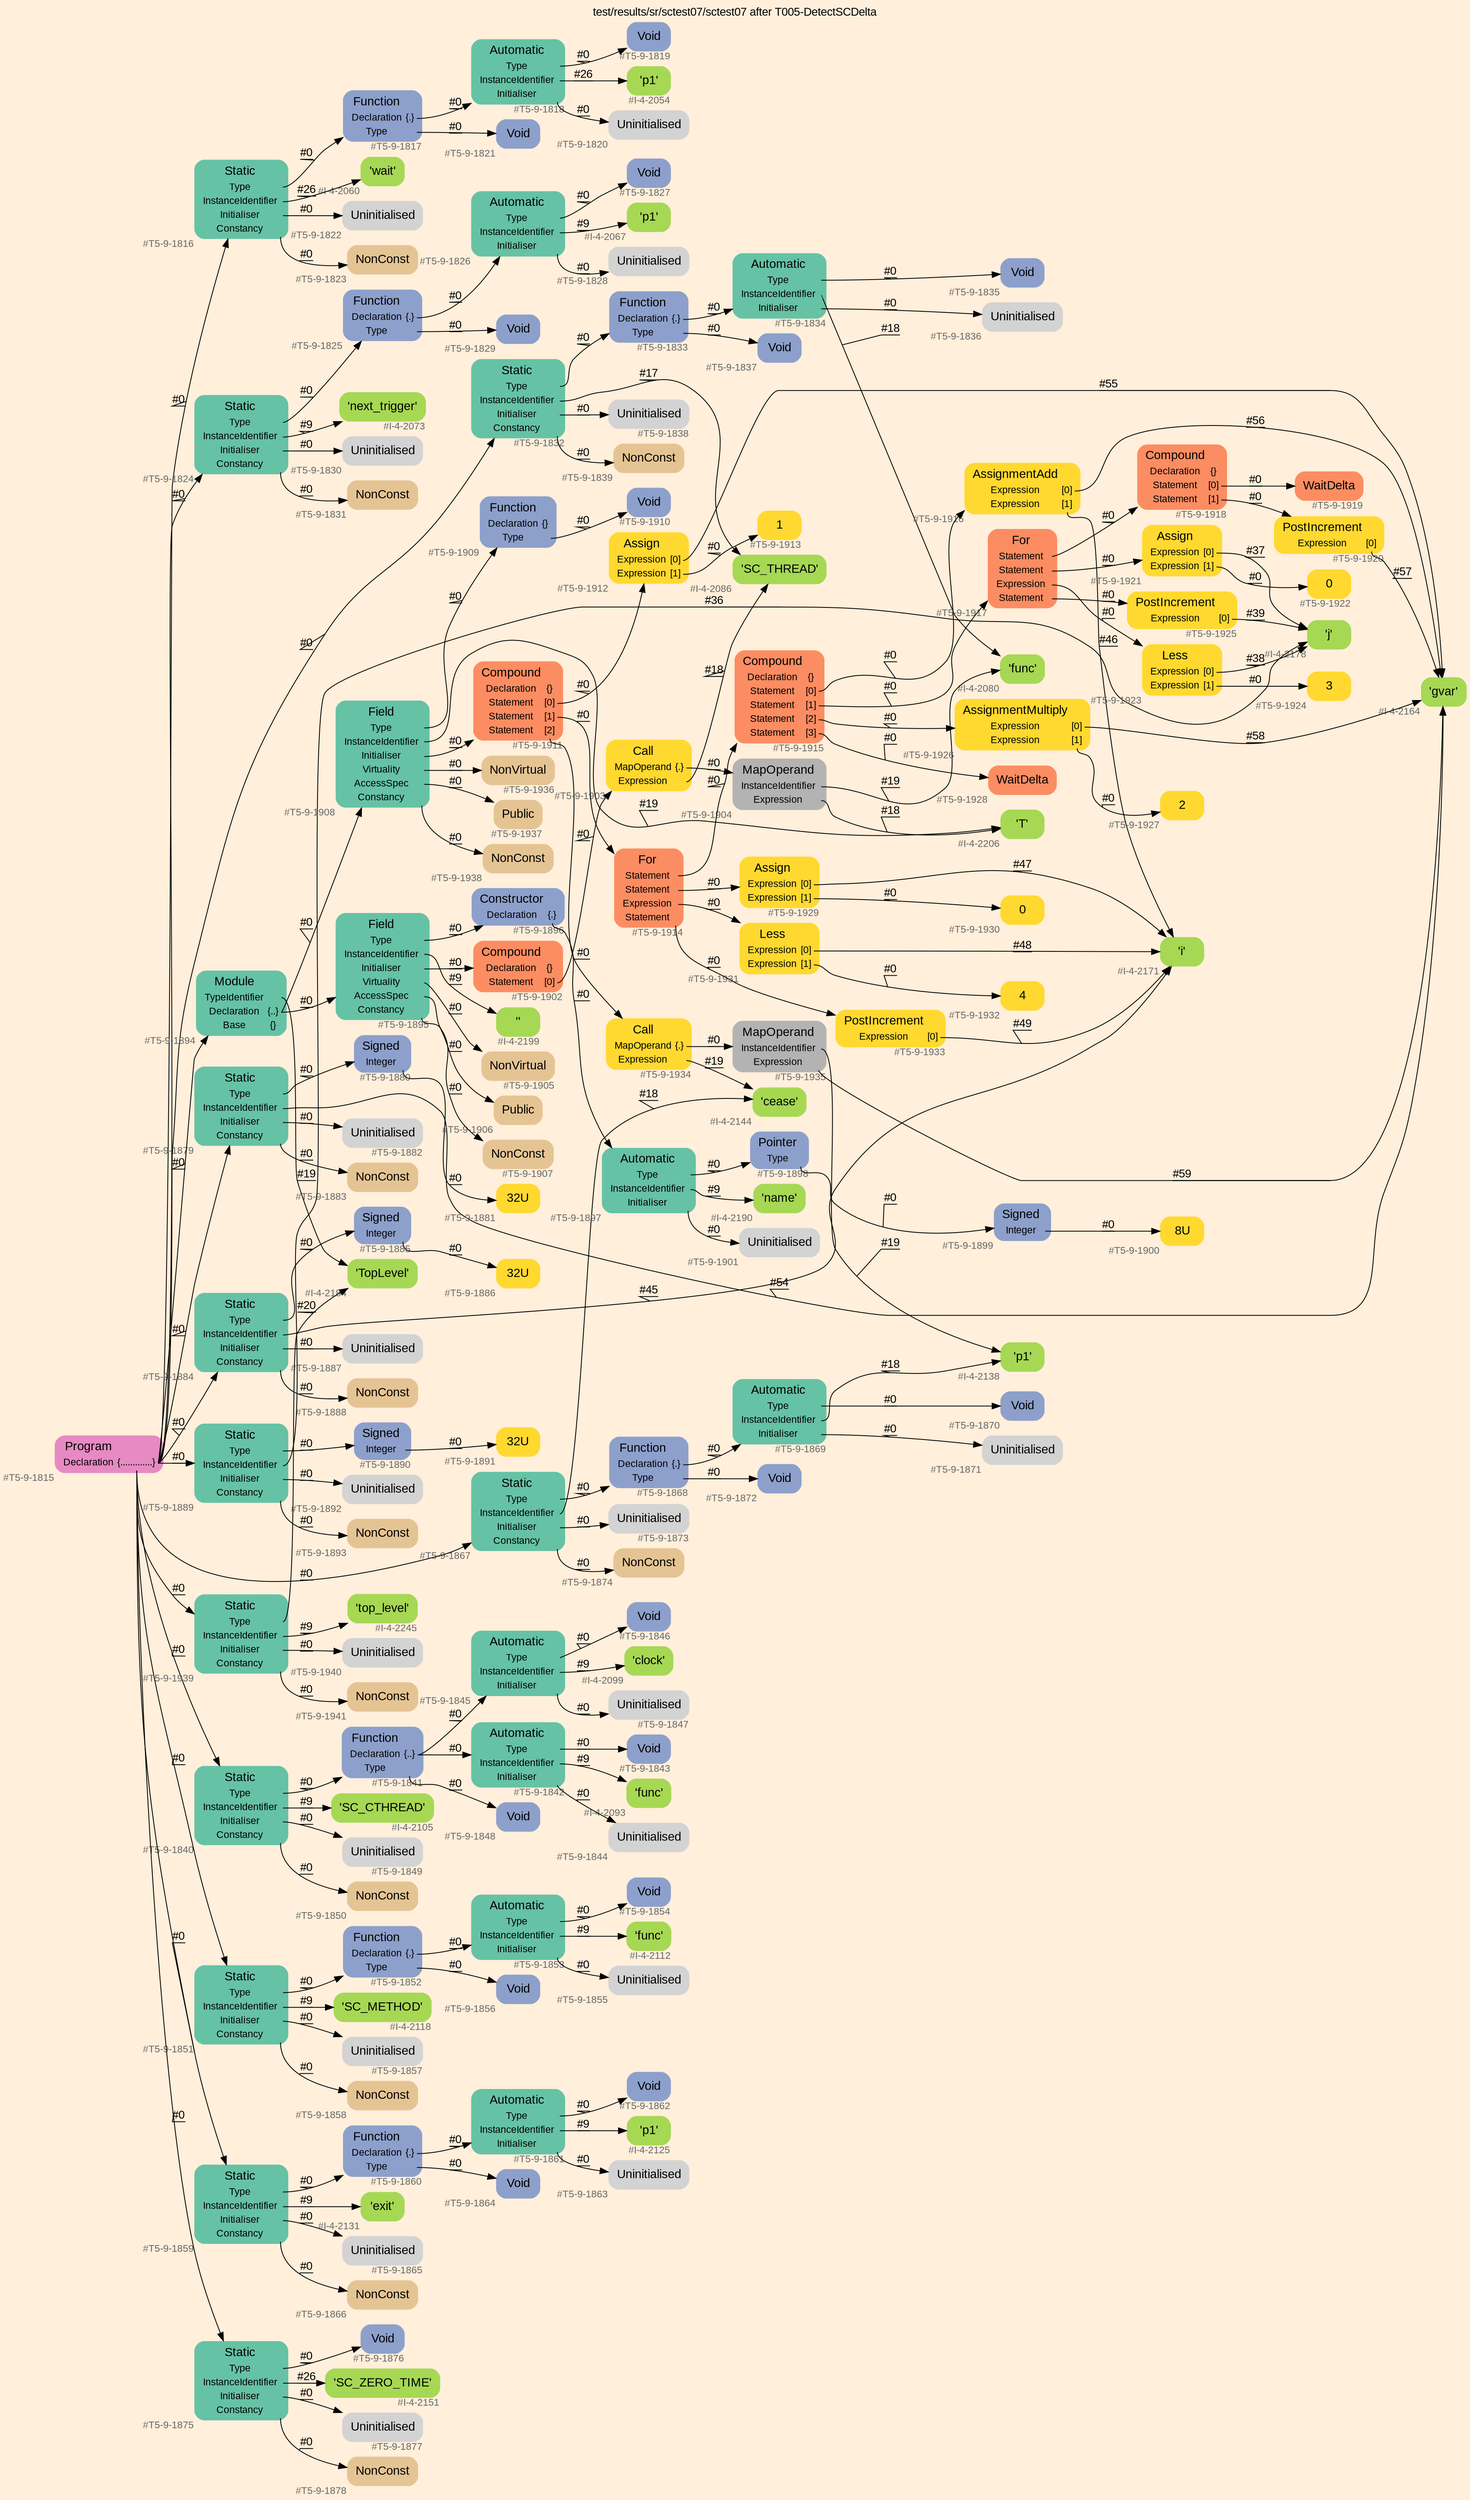 digraph "test/results/sr/sctest07/sctest07 after T005-DetectSCDelta" {
label = "test/results/sr/sctest07/sctest07 after T005-DetectSCDelta"
labelloc = t
graph [
    rankdir = "LR"
    ranksep = 0.3
    bgcolor = antiquewhite1
    color = black
    fontcolor = black
    fontname = "Arial"
];
node [
    fontname = "Arial"
];
edge [
    fontname = "Arial"
];

// -------------------- node figure --------------------
// -------- block #T5-9-1815 ----------
"#T5-9-1815" [
    fillcolor = "/set28/4"
    xlabel = "#T5-9-1815"
    fontsize = "12"
    fontcolor = grey40
    shape = "plaintext"
    label = <<TABLE BORDER="0" CELLBORDER="0" CELLSPACING="0">
     <TR><TD><FONT COLOR="black" POINT-SIZE="15">Program</FONT></TD></TR>
     <TR><TD><FONT COLOR="black" POINT-SIZE="12">Declaration</FONT></TD><TD PORT="port0"><FONT COLOR="black" POINT-SIZE="12">{.............}</FONT></TD></TR>
    </TABLE>>
    style = "rounded,filled"
];

// -------- block #T5-9-1816 ----------
"#T5-9-1816" [
    fillcolor = "/set28/1"
    xlabel = "#T5-9-1816"
    fontsize = "12"
    fontcolor = grey40
    shape = "plaintext"
    label = <<TABLE BORDER="0" CELLBORDER="0" CELLSPACING="0">
     <TR><TD><FONT COLOR="black" POINT-SIZE="15">Static</FONT></TD></TR>
     <TR><TD><FONT COLOR="black" POINT-SIZE="12">Type</FONT></TD><TD PORT="port0"></TD></TR>
     <TR><TD><FONT COLOR="black" POINT-SIZE="12">InstanceIdentifier</FONT></TD><TD PORT="port1"></TD></TR>
     <TR><TD><FONT COLOR="black" POINT-SIZE="12">Initialiser</FONT></TD><TD PORT="port2"></TD></TR>
     <TR><TD><FONT COLOR="black" POINT-SIZE="12">Constancy</FONT></TD><TD PORT="port3"></TD></TR>
    </TABLE>>
    style = "rounded,filled"
];

// -------- block #T5-9-1817 ----------
"#T5-9-1817" [
    fillcolor = "/set28/3"
    xlabel = "#T5-9-1817"
    fontsize = "12"
    fontcolor = grey40
    shape = "plaintext"
    label = <<TABLE BORDER="0" CELLBORDER="0" CELLSPACING="0">
     <TR><TD><FONT COLOR="black" POINT-SIZE="15">Function</FONT></TD></TR>
     <TR><TD><FONT COLOR="black" POINT-SIZE="12">Declaration</FONT></TD><TD PORT="port0"><FONT COLOR="black" POINT-SIZE="12">{.}</FONT></TD></TR>
     <TR><TD><FONT COLOR="black" POINT-SIZE="12">Type</FONT></TD><TD PORT="port1"></TD></TR>
    </TABLE>>
    style = "rounded,filled"
];

// -------- block #T5-9-1818 ----------
"#T5-9-1818" [
    fillcolor = "/set28/1"
    xlabel = "#T5-9-1818"
    fontsize = "12"
    fontcolor = grey40
    shape = "plaintext"
    label = <<TABLE BORDER="0" CELLBORDER="0" CELLSPACING="0">
     <TR><TD><FONT COLOR="black" POINT-SIZE="15">Automatic</FONT></TD></TR>
     <TR><TD><FONT COLOR="black" POINT-SIZE="12">Type</FONT></TD><TD PORT="port0"></TD></TR>
     <TR><TD><FONT COLOR="black" POINT-SIZE="12">InstanceIdentifier</FONT></TD><TD PORT="port1"></TD></TR>
     <TR><TD><FONT COLOR="black" POINT-SIZE="12">Initialiser</FONT></TD><TD PORT="port2"></TD></TR>
    </TABLE>>
    style = "rounded,filled"
];

// -------- block #T5-9-1819 ----------
"#T5-9-1819" [
    fillcolor = "/set28/3"
    xlabel = "#T5-9-1819"
    fontsize = "12"
    fontcolor = grey40
    shape = "plaintext"
    label = <<TABLE BORDER="0" CELLBORDER="0" CELLSPACING="0">
     <TR><TD><FONT COLOR="black" POINT-SIZE="15">Void</FONT></TD></TR>
    </TABLE>>
    style = "rounded,filled"
];

// -------- block #I-4-2054 ----------
"#I-4-2054" [
    fillcolor = "/set28/5"
    xlabel = "#I-4-2054"
    fontsize = "12"
    fontcolor = grey40
    shape = "plaintext"
    label = <<TABLE BORDER="0" CELLBORDER="0" CELLSPACING="0">
     <TR><TD><FONT COLOR="black" POINT-SIZE="15">'p1'</FONT></TD></TR>
    </TABLE>>
    style = "rounded,filled"
];

// -------- block #T5-9-1820 ----------
"#T5-9-1820" [
    xlabel = "#T5-9-1820"
    fontsize = "12"
    fontcolor = grey40
    shape = "plaintext"
    label = <<TABLE BORDER="0" CELLBORDER="0" CELLSPACING="0">
     <TR><TD><FONT COLOR="black" POINT-SIZE="15">Uninitialised</FONT></TD></TR>
    </TABLE>>
    style = "rounded,filled"
];

// -------- block #T5-9-1821 ----------
"#T5-9-1821" [
    fillcolor = "/set28/3"
    xlabel = "#T5-9-1821"
    fontsize = "12"
    fontcolor = grey40
    shape = "plaintext"
    label = <<TABLE BORDER="0" CELLBORDER="0" CELLSPACING="0">
     <TR><TD><FONT COLOR="black" POINT-SIZE="15">Void</FONT></TD></TR>
    </TABLE>>
    style = "rounded,filled"
];

// -------- block #I-4-2060 ----------
"#I-4-2060" [
    fillcolor = "/set28/5"
    xlabel = "#I-4-2060"
    fontsize = "12"
    fontcolor = grey40
    shape = "plaintext"
    label = <<TABLE BORDER="0" CELLBORDER="0" CELLSPACING="0">
     <TR><TD><FONT COLOR="black" POINT-SIZE="15">'wait'</FONT></TD></TR>
    </TABLE>>
    style = "rounded,filled"
];

// -------- block #T5-9-1822 ----------
"#T5-9-1822" [
    xlabel = "#T5-9-1822"
    fontsize = "12"
    fontcolor = grey40
    shape = "plaintext"
    label = <<TABLE BORDER="0" CELLBORDER="0" CELLSPACING="0">
     <TR><TD><FONT COLOR="black" POINT-SIZE="15">Uninitialised</FONT></TD></TR>
    </TABLE>>
    style = "rounded,filled"
];

// -------- block #T5-9-1823 ----------
"#T5-9-1823" [
    fillcolor = "/set28/7"
    xlabel = "#T5-9-1823"
    fontsize = "12"
    fontcolor = grey40
    shape = "plaintext"
    label = <<TABLE BORDER="0" CELLBORDER="0" CELLSPACING="0">
     <TR><TD><FONT COLOR="black" POINT-SIZE="15">NonConst</FONT></TD></TR>
    </TABLE>>
    style = "rounded,filled"
];

// -------- block #T5-9-1824 ----------
"#T5-9-1824" [
    fillcolor = "/set28/1"
    xlabel = "#T5-9-1824"
    fontsize = "12"
    fontcolor = grey40
    shape = "plaintext"
    label = <<TABLE BORDER="0" CELLBORDER="0" CELLSPACING="0">
     <TR><TD><FONT COLOR="black" POINT-SIZE="15">Static</FONT></TD></TR>
     <TR><TD><FONT COLOR="black" POINT-SIZE="12">Type</FONT></TD><TD PORT="port0"></TD></TR>
     <TR><TD><FONT COLOR="black" POINT-SIZE="12">InstanceIdentifier</FONT></TD><TD PORT="port1"></TD></TR>
     <TR><TD><FONT COLOR="black" POINT-SIZE="12">Initialiser</FONT></TD><TD PORT="port2"></TD></TR>
     <TR><TD><FONT COLOR="black" POINT-SIZE="12">Constancy</FONT></TD><TD PORT="port3"></TD></TR>
    </TABLE>>
    style = "rounded,filled"
];

// -------- block #T5-9-1825 ----------
"#T5-9-1825" [
    fillcolor = "/set28/3"
    xlabel = "#T5-9-1825"
    fontsize = "12"
    fontcolor = grey40
    shape = "plaintext"
    label = <<TABLE BORDER="0" CELLBORDER="0" CELLSPACING="0">
     <TR><TD><FONT COLOR="black" POINT-SIZE="15">Function</FONT></TD></TR>
     <TR><TD><FONT COLOR="black" POINT-SIZE="12">Declaration</FONT></TD><TD PORT="port0"><FONT COLOR="black" POINT-SIZE="12">{.}</FONT></TD></TR>
     <TR><TD><FONT COLOR="black" POINT-SIZE="12">Type</FONT></TD><TD PORT="port1"></TD></TR>
    </TABLE>>
    style = "rounded,filled"
];

// -------- block #T5-9-1826 ----------
"#T5-9-1826" [
    fillcolor = "/set28/1"
    xlabel = "#T5-9-1826"
    fontsize = "12"
    fontcolor = grey40
    shape = "plaintext"
    label = <<TABLE BORDER="0" CELLBORDER="0" CELLSPACING="0">
     <TR><TD><FONT COLOR="black" POINT-SIZE="15">Automatic</FONT></TD></TR>
     <TR><TD><FONT COLOR="black" POINT-SIZE="12">Type</FONT></TD><TD PORT="port0"></TD></TR>
     <TR><TD><FONT COLOR="black" POINT-SIZE="12">InstanceIdentifier</FONT></TD><TD PORT="port1"></TD></TR>
     <TR><TD><FONT COLOR="black" POINT-SIZE="12">Initialiser</FONT></TD><TD PORT="port2"></TD></TR>
    </TABLE>>
    style = "rounded,filled"
];

// -------- block #T5-9-1827 ----------
"#T5-9-1827" [
    fillcolor = "/set28/3"
    xlabel = "#T5-9-1827"
    fontsize = "12"
    fontcolor = grey40
    shape = "plaintext"
    label = <<TABLE BORDER="0" CELLBORDER="0" CELLSPACING="0">
     <TR><TD><FONT COLOR="black" POINT-SIZE="15">Void</FONT></TD></TR>
    </TABLE>>
    style = "rounded,filled"
];

// -------- block #I-4-2067 ----------
"#I-4-2067" [
    fillcolor = "/set28/5"
    xlabel = "#I-4-2067"
    fontsize = "12"
    fontcolor = grey40
    shape = "plaintext"
    label = <<TABLE BORDER="0" CELLBORDER="0" CELLSPACING="0">
     <TR><TD><FONT COLOR="black" POINT-SIZE="15">'p1'</FONT></TD></TR>
    </TABLE>>
    style = "rounded,filled"
];

// -------- block #T5-9-1828 ----------
"#T5-9-1828" [
    xlabel = "#T5-9-1828"
    fontsize = "12"
    fontcolor = grey40
    shape = "plaintext"
    label = <<TABLE BORDER="0" CELLBORDER="0" CELLSPACING="0">
     <TR><TD><FONT COLOR="black" POINT-SIZE="15">Uninitialised</FONT></TD></TR>
    </TABLE>>
    style = "rounded,filled"
];

// -------- block #T5-9-1829 ----------
"#T5-9-1829" [
    fillcolor = "/set28/3"
    xlabel = "#T5-9-1829"
    fontsize = "12"
    fontcolor = grey40
    shape = "plaintext"
    label = <<TABLE BORDER="0" CELLBORDER="0" CELLSPACING="0">
     <TR><TD><FONT COLOR="black" POINT-SIZE="15">Void</FONT></TD></TR>
    </TABLE>>
    style = "rounded,filled"
];

// -------- block #I-4-2073 ----------
"#I-4-2073" [
    fillcolor = "/set28/5"
    xlabel = "#I-4-2073"
    fontsize = "12"
    fontcolor = grey40
    shape = "plaintext"
    label = <<TABLE BORDER="0" CELLBORDER="0" CELLSPACING="0">
     <TR><TD><FONT COLOR="black" POINT-SIZE="15">'next_trigger'</FONT></TD></TR>
    </TABLE>>
    style = "rounded,filled"
];

// -------- block #T5-9-1830 ----------
"#T5-9-1830" [
    xlabel = "#T5-9-1830"
    fontsize = "12"
    fontcolor = grey40
    shape = "plaintext"
    label = <<TABLE BORDER="0" CELLBORDER="0" CELLSPACING="0">
     <TR><TD><FONT COLOR="black" POINT-SIZE="15">Uninitialised</FONT></TD></TR>
    </TABLE>>
    style = "rounded,filled"
];

// -------- block #T5-9-1831 ----------
"#T5-9-1831" [
    fillcolor = "/set28/7"
    xlabel = "#T5-9-1831"
    fontsize = "12"
    fontcolor = grey40
    shape = "plaintext"
    label = <<TABLE BORDER="0" CELLBORDER="0" CELLSPACING="0">
     <TR><TD><FONT COLOR="black" POINT-SIZE="15">NonConst</FONT></TD></TR>
    </TABLE>>
    style = "rounded,filled"
];

// -------- block #T5-9-1832 ----------
"#T5-9-1832" [
    fillcolor = "/set28/1"
    xlabel = "#T5-9-1832"
    fontsize = "12"
    fontcolor = grey40
    shape = "plaintext"
    label = <<TABLE BORDER="0" CELLBORDER="0" CELLSPACING="0">
     <TR><TD><FONT COLOR="black" POINT-SIZE="15">Static</FONT></TD></TR>
     <TR><TD><FONT COLOR="black" POINT-SIZE="12">Type</FONT></TD><TD PORT="port0"></TD></TR>
     <TR><TD><FONT COLOR="black" POINT-SIZE="12">InstanceIdentifier</FONT></TD><TD PORT="port1"></TD></TR>
     <TR><TD><FONT COLOR="black" POINT-SIZE="12">Initialiser</FONT></TD><TD PORT="port2"></TD></TR>
     <TR><TD><FONT COLOR="black" POINT-SIZE="12">Constancy</FONT></TD><TD PORT="port3"></TD></TR>
    </TABLE>>
    style = "rounded,filled"
];

// -------- block #T5-9-1833 ----------
"#T5-9-1833" [
    fillcolor = "/set28/3"
    xlabel = "#T5-9-1833"
    fontsize = "12"
    fontcolor = grey40
    shape = "plaintext"
    label = <<TABLE BORDER="0" CELLBORDER="0" CELLSPACING="0">
     <TR><TD><FONT COLOR="black" POINT-SIZE="15">Function</FONT></TD></TR>
     <TR><TD><FONT COLOR="black" POINT-SIZE="12">Declaration</FONT></TD><TD PORT="port0"><FONT COLOR="black" POINT-SIZE="12">{.}</FONT></TD></TR>
     <TR><TD><FONT COLOR="black" POINT-SIZE="12">Type</FONT></TD><TD PORT="port1"></TD></TR>
    </TABLE>>
    style = "rounded,filled"
];

// -------- block #T5-9-1834 ----------
"#T5-9-1834" [
    fillcolor = "/set28/1"
    xlabel = "#T5-9-1834"
    fontsize = "12"
    fontcolor = grey40
    shape = "plaintext"
    label = <<TABLE BORDER="0" CELLBORDER="0" CELLSPACING="0">
     <TR><TD><FONT COLOR="black" POINT-SIZE="15">Automatic</FONT></TD></TR>
     <TR><TD><FONT COLOR="black" POINT-SIZE="12">Type</FONT></TD><TD PORT="port0"></TD></TR>
     <TR><TD><FONT COLOR="black" POINT-SIZE="12">InstanceIdentifier</FONT></TD><TD PORT="port1"></TD></TR>
     <TR><TD><FONT COLOR="black" POINT-SIZE="12">Initialiser</FONT></TD><TD PORT="port2"></TD></TR>
    </TABLE>>
    style = "rounded,filled"
];

// -------- block #T5-9-1835 ----------
"#T5-9-1835" [
    fillcolor = "/set28/3"
    xlabel = "#T5-9-1835"
    fontsize = "12"
    fontcolor = grey40
    shape = "plaintext"
    label = <<TABLE BORDER="0" CELLBORDER="0" CELLSPACING="0">
     <TR><TD><FONT COLOR="black" POINT-SIZE="15">Void</FONT></TD></TR>
    </TABLE>>
    style = "rounded,filled"
];

// -------- block #I-4-2080 ----------
"#I-4-2080" [
    fillcolor = "/set28/5"
    xlabel = "#I-4-2080"
    fontsize = "12"
    fontcolor = grey40
    shape = "plaintext"
    label = <<TABLE BORDER="0" CELLBORDER="0" CELLSPACING="0">
     <TR><TD><FONT COLOR="black" POINT-SIZE="15">'func'</FONT></TD></TR>
    </TABLE>>
    style = "rounded,filled"
];

// -------- block #T5-9-1836 ----------
"#T5-9-1836" [
    xlabel = "#T5-9-1836"
    fontsize = "12"
    fontcolor = grey40
    shape = "plaintext"
    label = <<TABLE BORDER="0" CELLBORDER="0" CELLSPACING="0">
     <TR><TD><FONT COLOR="black" POINT-SIZE="15">Uninitialised</FONT></TD></TR>
    </TABLE>>
    style = "rounded,filled"
];

// -------- block #T5-9-1837 ----------
"#T5-9-1837" [
    fillcolor = "/set28/3"
    xlabel = "#T5-9-1837"
    fontsize = "12"
    fontcolor = grey40
    shape = "plaintext"
    label = <<TABLE BORDER="0" CELLBORDER="0" CELLSPACING="0">
     <TR><TD><FONT COLOR="black" POINT-SIZE="15">Void</FONT></TD></TR>
    </TABLE>>
    style = "rounded,filled"
];

// -------- block #I-4-2086 ----------
"#I-4-2086" [
    fillcolor = "/set28/5"
    xlabel = "#I-4-2086"
    fontsize = "12"
    fontcolor = grey40
    shape = "plaintext"
    label = <<TABLE BORDER="0" CELLBORDER="0" CELLSPACING="0">
     <TR><TD><FONT COLOR="black" POINT-SIZE="15">'SC_THREAD'</FONT></TD></TR>
    </TABLE>>
    style = "rounded,filled"
];

// -------- block #T5-9-1838 ----------
"#T5-9-1838" [
    xlabel = "#T5-9-1838"
    fontsize = "12"
    fontcolor = grey40
    shape = "plaintext"
    label = <<TABLE BORDER="0" CELLBORDER="0" CELLSPACING="0">
     <TR><TD><FONT COLOR="black" POINT-SIZE="15">Uninitialised</FONT></TD></TR>
    </TABLE>>
    style = "rounded,filled"
];

// -------- block #T5-9-1839 ----------
"#T5-9-1839" [
    fillcolor = "/set28/7"
    xlabel = "#T5-9-1839"
    fontsize = "12"
    fontcolor = grey40
    shape = "plaintext"
    label = <<TABLE BORDER="0" CELLBORDER="0" CELLSPACING="0">
     <TR><TD><FONT COLOR="black" POINT-SIZE="15">NonConst</FONT></TD></TR>
    </TABLE>>
    style = "rounded,filled"
];

// -------- block #T5-9-1840 ----------
"#T5-9-1840" [
    fillcolor = "/set28/1"
    xlabel = "#T5-9-1840"
    fontsize = "12"
    fontcolor = grey40
    shape = "plaintext"
    label = <<TABLE BORDER="0" CELLBORDER="0" CELLSPACING="0">
     <TR><TD><FONT COLOR="black" POINT-SIZE="15">Static</FONT></TD></TR>
     <TR><TD><FONT COLOR="black" POINT-SIZE="12">Type</FONT></TD><TD PORT="port0"></TD></TR>
     <TR><TD><FONT COLOR="black" POINT-SIZE="12">InstanceIdentifier</FONT></TD><TD PORT="port1"></TD></TR>
     <TR><TD><FONT COLOR="black" POINT-SIZE="12">Initialiser</FONT></TD><TD PORT="port2"></TD></TR>
     <TR><TD><FONT COLOR="black" POINT-SIZE="12">Constancy</FONT></TD><TD PORT="port3"></TD></TR>
    </TABLE>>
    style = "rounded,filled"
];

// -------- block #T5-9-1841 ----------
"#T5-9-1841" [
    fillcolor = "/set28/3"
    xlabel = "#T5-9-1841"
    fontsize = "12"
    fontcolor = grey40
    shape = "plaintext"
    label = <<TABLE BORDER="0" CELLBORDER="0" CELLSPACING="0">
     <TR><TD><FONT COLOR="black" POINT-SIZE="15">Function</FONT></TD></TR>
     <TR><TD><FONT COLOR="black" POINT-SIZE="12">Declaration</FONT></TD><TD PORT="port0"><FONT COLOR="black" POINT-SIZE="12">{..}</FONT></TD></TR>
     <TR><TD><FONT COLOR="black" POINT-SIZE="12">Type</FONT></TD><TD PORT="port1"></TD></TR>
    </TABLE>>
    style = "rounded,filled"
];

// -------- block #T5-9-1842 ----------
"#T5-9-1842" [
    fillcolor = "/set28/1"
    xlabel = "#T5-9-1842"
    fontsize = "12"
    fontcolor = grey40
    shape = "plaintext"
    label = <<TABLE BORDER="0" CELLBORDER="0" CELLSPACING="0">
     <TR><TD><FONT COLOR="black" POINT-SIZE="15">Automatic</FONT></TD></TR>
     <TR><TD><FONT COLOR="black" POINT-SIZE="12">Type</FONT></TD><TD PORT="port0"></TD></TR>
     <TR><TD><FONT COLOR="black" POINT-SIZE="12">InstanceIdentifier</FONT></TD><TD PORT="port1"></TD></TR>
     <TR><TD><FONT COLOR="black" POINT-SIZE="12">Initialiser</FONT></TD><TD PORT="port2"></TD></TR>
    </TABLE>>
    style = "rounded,filled"
];

// -------- block #T5-9-1843 ----------
"#T5-9-1843" [
    fillcolor = "/set28/3"
    xlabel = "#T5-9-1843"
    fontsize = "12"
    fontcolor = grey40
    shape = "plaintext"
    label = <<TABLE BORDER="0" CELLBORDER="0" CELLSPACING="0">
     <TR><TD><FONT COLOR="black" POINT-SIZE="15">Void</FONT></TD></TR>
    </TABLE>>
    style = "rounded,filled"
];

// -------- block #I-4-2093 ----------
"#I-4-2093" [
    fillcolor = "/set28/5"
    xlabel = "#I-4-2093"
    fontsize = "12"
    fontcolor = grey40
    shape = "plaintext"
    label = <<TABLE BORDER="0" CELLBORDER="0" CELLSPACING="0">
     <TR><TD><FONT COLOR="black" POINT-SIZE="15">'func'</FONT></TD></TR>
    </TABLE>>
    style = "rounded,filled"
];

// -------- block #T5-9-1844 ----------
"#T5-9-1844" [
    xlabel = "#T5-9-1844"
    fontsize = "12"
    fontcolor = grey40
    shape = "plaintext"
    label = <<TABLE BORDER="0" CELLBORDER="0" CELLSPACING="0">
     <TR><TD><FONT COLOR="black" POINT-SIZE="15">Uninitialised</FONT></TD></TR>
    </TABLE>>
    style = "rounded,filled"
];

// -------- block #T5-9-1845 ----------
"#T5-9-1845" [
    fillcolor = "/set28/1"
    xlabel = "#T5-9-1845"
    fontsize = "12"
    fontcolor = grey40
    shape = "plaintext"
    label = <<TABLE BORDER="0" CELLBORDER="0" CELLSPACING="0">
     <TR><TD><FONT COLOR="black" POINT-SIZE="15">Automatic</FONT></TD></TR>
     <TR><TD><FONT COLOR="black" POINT-SIZE="12">Type</FONT></TD><TD PORT="port0"></TD></TR>
     <TR><TD><FONT COLOR="black" POINT-SIZE="12">InstanceIdentifier</FONT></TD><TD PORT="port1"></TD></TR>
     <TR><TD><FONT COLOR="black" POINT-SIZE="12">Initialiser</FONT></TD><TD PORT="port2"></TD></TR>
    </TABLE>>
    style = "rounded,filled"
];

// -------- block #T5-9-1846 ----------
"#T5-9-1846" [
    fillcolor = "/set28/3"
    xlabel = "#T5-9-1846"
    fontsize = "12"
    fontcolor = grey40
    shape = "plaintext"
    label = <<TABLE BORDER="0" CELLBORDER="0" CELLSPACING="0">
     <TR><TD><FONT COLOR="black" POINT-SIZE="15">Void</FONT></TD></TR>
    </TABLE>>
    style = "rounded,filled"
];

// -------- block #I-4-2099 ----------
"#I-4-2099" [
    fillcolor = "/set28/5"
    xlabel = "#I-4-2099"
    fontsize = "12"
    fontcolor = grey40
    shape = "plaintext"
    label = <<TABLE BORDER="0" CELLBORDER="0" CELLSPACING="0">
     <TR><TD><FONT COLOR="black" POINT-SIZE="15">'clock'</FONT></TD></TR>
    </TABLE>>
    style = "rounded,filled"
];

// -------- block #T5-9-1847 ----------
"#T5-9-1847" [
    xlabel = "#T5-9-1847"
    fontsize = "12"
    fontcolor = grey40
    shape = "plaintext"
    label = <<TABLE BORDER="0" CELLBORDER="0" CELLSPACING="0">
     <TR><TD><FONT COLOR="black" POINT-SIZE="15">Uninitialised</FONT></TD></TR>
    </TABLE>>
    style = "rounded,filled"
];

// -------- block #T5-9-1848 ----------
"#T5-9-1848" [
    fillcolor = "/set28/3"
    xlabel = "#T5-9-1848"
    fontsize = "12"
    fontcolor = grey40
    shape = "plaintext"
    label = <<TABLE BORDER="0" CELLBORDER="0" CELLSPACING="0">
     <TR><TD><FONT COLOR="black" POINT-SIZE="15">Void</FONT></TD></TR>
    </TABLE>>
    style = "rounded,filled"
];

// -------- block #I-4-2105 ----------
"#I-4-2105" [
    fillcolor = "/set28/5"
    xlabel = "#I-4-2105"
    fontsize = "12"
    fontcolor = grey40
    shape = "plaintext"
    label = <<TABLE BORDER="0" CELLBORDER="0" CELLSPACING="0">
     <TR><TD><FONT COLOR="black" POINT-SIZE="15">'SC_CTHREAD'</FONT></TD></TR>
    </TABLE>>
    style = "rounded,filled"
];

// -------- block #T5-9-1849 ----------
"#T5-9-1849" [
    xlabel = "#T5-9-1849"
    fontsize = "12"
    fontcolor = grey40
    shape = "plaintext"
    label = <<TABLE BORDER="0" CELLBORDER="0" CELLSPACING="0">
     <TR><TD><FONT COLOR="black" POINT-SIZE="15">Uninitialised</FONT></TD></TR>
    </TABLE>>
    style = "rounded,filled"
];

// -------- block #T5-9-1850 ----------
"#T5-9-1850" [
    fillcolor = "/set28/7"
    xlabel = "#T5-9-1850"
    fontsize = "12"
    fontcolor = grey40
    shape = "plaintext"
    label = <<TABLE BORDER="0" CELLBORDER="0" CELLSPACING="0">
     <TR><TD><FONT COLOR="black" POINT-SIZE="15">NonConst</FONT></TD></TR>
    </TABLE>>
    style = "rounded,filled"
];

// -------- block #T5-9-1851 ----------
"#T5-9-1851" [
    fillcolor = "/set28/1"
    xlabel = "#T5-9-1851"
    fontsize = "12"
    fontcolor = grey40
    shape = "plaintext"
    label = <<TABLE BORDER="0" CELLBORDER="0" CELLSPACING="0">
     <TR><TD><FONT COLOR="black" POINT-SIZE="15">Static</FONT></TD></TR>
     <TR><TD><FONT COLOR="black" POINT-SIZE="12">Type</FONT></TD><TD PORT="port0"></TD></TR>
     <TR><TD><FONT COLOR="black" POINT-SIZE="12">InstanceIdentifier</FONT></TD><TD PORT="port1"></TD></TR>
     <TR><TD><FONT COLOR="black" POINT-SIZE="12">Initialiser</FONT></TD><TD PORT="port2"></TD></TR>
     <TR><TD><FONT COLOR="black" POINT-SIZE="12">Constancy</FONT></TD><TD PORT="port3"></TD></TR>
    </TABLE>>
    style = "rounded,filled"
];

// -------- block #T5-9-1852 ----------
"#T5-9-1852" [
    fillcolor = "/set28/3"
    xlabel = "#T5-9-1852"
    fontsize = "12"
    fontcolor = grey40
    shape = "plaintext"
    label = <<TABLE BORDER="0" CELLBORDER="0" CELLSPACING="0">
     <TR><TD><FONT COLOR="black" POINT-SIZE="15">Function</FONT></TD></TR>
     <TR><TD><FONT COLOR="black" POINT-SIZE="12">Declaration</FONT></TD><TD PORT="port0"><FONT COLOR="black" POINT-SIZE="12">{.}</FONT></TD></TR>
     <TR><TD><FONT COLOR="black" POINT-SIZE="12">Type</FONT></TD><TD PORT="port1"></TD></TR>
    </TABLE>>
    style = "rounded,filled"
];

// -------- block #T5-9-1853 ----------
"#T5-9-1853" [
    fillcolor = "/set28/1"
    xlabel = "#T5-9-1853"
    fontsize = "12"
    fontcolor = grey40
    shape = "plaintext"
    label = <<TABLE BORDER="0" CELLBORDER="0" CELLSPACING="0">
     <TR><TD><FONT COLOR="black" POINT-SIZE="15">Automatic</FONT></TD></TR>
     <TR><TD><FONT COLOR="black" POINT-SIZE="12">Type</FONT></TD><TD PORT="port0"></TD></TR>
     <TR><TD><FONT COLOR="black" POINT-SIZE="12">InstanceIdentifier</FONT></TD><TD PORT="port1"></TD></TR>
     <TR><TD><FONT COLOR="black" POINT-SIZE="12">Initialiser</FONT></TD><TD PORT="port2"></TD></TR>
    </TABLE>>
    style = "rounded,filled"
];

// -------- block #T5-9-1854 ----------
"#T5-9-1854" [
    fillcolor = "/set28/3"
    xlabel = "#T5-9-1854"
    fontsize = "12"
    fontcolor = grey40
    shape = "plaintext"
    label = <<TABLE BORDER="0" CELLBORDER="0" CELLSPACING="0">
     <TR><TD><FONT COLOR="black" POINT-SIZE="15">Void</FONT></TD></TR>
    </TABLE>>
    style = "rounded,filled"
];

// -------- block #I-4-2112 ----------
"#I-4-2112" [
    fillcolor = "/set28/5"
    xlabel = "#I-4-2112"
    fontsize = "12"
    fontcolor = grey40
    shape = "plaintext"
    label = <<TABLE BORDER="0" CELLBORDER="0" CELLSPACING="0">
     <TR><TD><FONT COLOR="black" POINT-SIZE="15">'func'</FONT></TD></TR>
    </TABLE>>
    style = "rounded,filled"
];

// -------- block #T5-9-1855 ----------
"#T5-9-1855" [
    xlabel = "#T5-9-1855"
    fontsize = "12"
    fontcolor = grey40
    shape = "plaintext"
    label = <<TABLE BORDER="0" CELLBORDER="0" CELLSPACING="0">
     <TR><TD><FONT COLOR="black" POINT-SIZE="15">Uninitialised</FONT></TD></TR>
    </TABLE>>
    style = "rounded,filled"
];

// -------- block #T5-9-1856 ----------
"#T5-9-1856" [
    fillcolor = "/set28/3"
    xlabel = "#T5-9-1856"
    fontsize = "12"
    fontcolor = grey40
    shape = "plaintext"
    label = <<TABLE BORDER="0" CELLBORDER="0" CELLSPACING="0">
     <TR><TD><FONT COLOR="black" POINT-SIZE="15">Void</FONT></TD></TR>
    </TABLE>>
    style = "rounded,filled"
];

// -------- block #I-4-2118 ----------
"#I-4-2118" [
    fillcolor = "/set28/5"
    xlabel = "#I-4-2118"
    fontsize = "12"
    fontcolor = grey40
    shape = "plaintext"
    label = <<TABLE BORDER="0" CELLBORDER="0" CELLSPACING="0">
     <TR><TD><FONT COLOR="black" POINT-SIZE="15">'SC_METHOD'</FONT></TD></TR>
    </TABLE>>
    style = "rounded,filled"
];

// -------- block #T5-9-1857 ----------
"#T5-9-1857" [
    xlabel = "#T5-9-1857"
    fontsize = "12"
    fontcolor = grey40
    shape = "plaintext"
    label = <<TABLE BORDER="0" CELLBORDER="0" CELLSPACING="0">
     <TR><TD><FONT COLOR="black" POINT-SIZE="15">Uninitialised</FONT></TD></TR>
    </TABLE>>
    style = "rounded,filled"
];

// -------- block #T5-9-1858 ----------
"#T5-9-1858" [
    fillcolor = "/set28/7"
    xlabel = "#T5-9-1858"
    fontsize = "12"
    fontcolor = grey40
    shape = "plaintext"
    label = <<TABLE BORDER="0" CELLBORDER="0" CELLSPACING="0">
     <TR><TD><FONT COLOR="black" POINT-SIZE="15">NonConst</FONT></TD></TR>
    </TABLE>>
    style = "rounded,filled"
];

// -------- block #T5-9-1859 ----------
"#T5-9-1859" [
    fillcolor = "/set28/1"
    xlabel = "#T5-9-1859"
    fontsize = "12"
    fontcolor = grey40
    shape = "plaintext"
    label = <<TABLE BORDER="0" CELLBORDER="0" CELLSPACING="0">
     <TR><TD><FONT COLOR="black" POINT-SIZE="15">Static</FONT></TD></TR>
     <TR><TD><FONT COLOR="black" POINT-SIZE="12">Type</FONT></TD><TD PORT="port0"></TD></TR>
     <TR><TD><FONT COLOR="black" POINT-SIZE="12">InstanceIdentifier</FONT></TD><TD PORT="port1"></TD></TR>
     <TR><TD><FONT COLOR="black" POINT-SIZE="12">Initialiser</FONT></TD><TD PORT="port2"></TD></TR>
     <TR><TD><FONT COLOR="black" POINT-SIZE="12">Constancy</FONT></TD><TD PORT="port3"></TD></TR>
    </TABLE>>
    style = "rounded,filled"
];

// -------- block #T5-9-1860 ----------
"#T5-9-1860" [
    fillcolor = "/set28/3"
    xlabel = "#T5-9-1860"
    fontsize = "12"
    fontcolor = grey40
    shape = "plaintext"
    label = <<TABLE BORDER="0" CELLBORDER="0" CELLSPACING="0">
     <TR><TD><FONT COLOR="black" POINT-SIZE="15">Function</FONT></TD></TR>
     <TR><TD><FONT COLOR="black" POINT-SIZE="12">Declaration</FONT></TD><TD PORT="port0"><FONT COLOR="black" POINT-SIZE="12">{.}</FONT></TD></TR>
     <TR><TD><FONT COLOR="black" POINT-SIZE="12">Type</FONT></TD><TD PORT="port1"></TD></TR>
    </TABLE>>
    style = "rounded,filled"
];

// -------- block #T5-9-1861 ----------
"#T5-9-1861" [
    fillcolor = "/set28/1"
    xlabel = "#T5-9-1861"
    fontsize = "12"
    fontcolor = grey40
    shape = "plaintext"
    label = <<TABLE BORDER="0" CELLBORDER="0" CELLSPACING="0">
     <TR><TD><FONT COLOR="black" POINT-SIZE="15">Automatic</FONT></TD></TR>
     <TR><TD><FONT COLOR="black" POINT-SIZE="12">Type</FONT></TD><TD PORT="port0"></TD></TR>
     <TR><TD><FONT COLOR="black" POINT-SIZE="12">InstanceIdentifier</FONT></TD><TD PORT="port1"></TD></TR>
     <TR><TD><FONT COLOR="black" POINT-SIZE="12">Initialiser</FONT></TD><TD PORT="port2"></TD></TR>
    </TABLE>>
    style = "rounded,filled"
];

// -------- block #T5-9-1862 ----------
"#T5-9-1862" [
    fillcolor = "/set28/3"
    xlabel = "#T5-9-1862"
    fontsize = "12"
    fontcolor = grey40
    shape = "plaintext"
    label = <<TABLE BORDER="0" CELLBORDER="0" CELLSPACING="0">
     <TR><TD><FONT COLOR="black" POINT-SIZE="15">Void</FONT></TD></TR>
    </TABLE>>
    style = "rounded,filled"
];

// -------- block #I-4-2125 ----------
"#I-4-2125" [
    fillcolor = "/set28/5"
    xlabel = "#I-4-2125"
    fontsize = "12"
    fontcolor = grey40
    shape = "plaintext"
    label = <<TABLE BORDER="0" CELLBORDER="0" CELLSPACING="0">
     <TR><TD><FONT COLOR="black" POINT-SIZE="15">'p1'</FONT></TD></TR>
    </TABLE>>
    style = "rounded,filled"
];

// -------- block #T5-9-1863 ----------
"#T5-9-1863" [
    xlabel = "#T5-9-1863"
    fontsize = "12"
    fontcolor = grey40
    shape = "plaintext"
    label = <<TABLE BORDER="0" CELLBORDER="0" CELLSPACING="0">
     <TR><TD><FONT COLOR="black" POINT-SIZE="15">Uninitialised</FONT></TD></TR>
    </TABLE>>
    style = "rounded,filled"
];

// -------- block #T5-9-1864 ----------
"#T5-9-1864" [
    fillcolor = "/set28/3"
    xlabel = "#T5-9-1864"
    fontsize = "12"
    fontcolor = grey40
    shape = "plaintext"
    label = <<TABLE BORDER="0" CELLBORDER="0" CELLSPACING="0">
     <TR><TD><FONT COLOR="black" POINT-SIZE="15">Void</FONT></TD></TR>
    </TABLE>>
    style = "rounded,filled"
];

// -------- block #I-4-2131 ----------
"#I-4-2131" [
    fillcolor = "/set28/5"
    xlabel = "#I-4-2131"
    fontsize = "12"
    fontcolor = grey40
    shape = "plaintext"
    label = <<TABLE BORDER="0" CELLBORDER="0" CELLSPACING="0">
     <TR><TD><FONT COLOR="black" POINT-SIZE="15">'exit'</FONT></TD></TR>
    </TABLE>>
    style = "rounded,filled"
];

// -------- block #T5-9-1865 ----------
"#T5-9-1865" [
    xlabel = "#T5-9-1865"
    fontsize = "12"
    fontcolor = grey40
    shape = "plaintext"
    label = <<TABLE BORDER="0" CELLBORDER="0" CELLSPACING="0">
     <TR><TD><FONT COLOR="black" POINT-SIZE="15">Uninitialised</FONT></TD></TR>
    </TABLE>>
    style = "rounded,filled"
];

// -------- block #T5-9-1866 ----------
"#T5-9-1866" [
    fillcolor = "/set28/7"
    xlabel = "#T5-9-1866"
    fontsize = "12"
    fontcolor = grey40
    shape = "plaintext"
    label = <<TABLE BORDER="0" CELLBORDER="0" CELLSPACING="0">
     <TR><TD><FONT COLOR="black" POINT-SIZE="15">NonConst</FONT></TD></TR>
    </TABLE>>
    style = "rounded,filled"
];

// -------- block #T5-9-1867 ----------
"#T5-9-1867" [
    fillcolor = "/set28/1"
    xlabel = "#T5-9-1867"
    fontsize = "12"
    fontcolor = grey40
    shape = "plaintext"
    label = <<TABLE BORDER="0" CELLBORDER="0" CELLSPACING="0">
     <TR><TD><FONT COLOR="black" POINT-SIZE="15">Static</FONT></TD></TR>
     <TR><TD><FONT COLOR="black" POINT-SIZE="12">Type</FONT></TD><TD PORT="port0"></TD></TR>
     <TR><TD><FONT COLOR="black" POINT-SIZE="12">InstanceIdentifier</FONT></TD><TD PORT="port1"></TD></TR>
     <TR><TD><FONT COLOR="black" POINT-SIZE="12">Initialiser</FONT></TD><TD PORT="port2"></TD></TR>
     <TR><TD><FONT COLOR="black" POINT-SIZE="12">Constancy</FONT></TD><TD PORT="port3"></TD></TR>
    </TABLE>>
    style = "rounded,filled"
];

// -------- block #T5-9-1868 ----------
"#T5-9-1868" [
    fillcolor = "/set28/3"
    xlabel = "#T5-9-1868"
    fontsize = "12"
    fontcolor = grey40
    shape = "plaintext"
    label = <<TABLE BORDER="0" CELLBORDER="0" CELLSPACING="0">
     <TR><TD><FONT COLOR="black" POINT-SIZE="15">Function</FONT></TD></TR>
     <TR><TD><FONT COLOR="black" POINT-SIZE="12">Declaration</FONT></TD><TD PORT="port0"><FONT COLOR="black" POINT-SIZE="12">{.}</FONT></TD></TR>
     <TR><TD><FONT COLOR="black" POINT-SIZE="12">Type</FONT></TD><TD PORT="port1"></TD></TR>
    </TABLE>>
    style = "rounded,filled"
];

// -------- block #T5-9-1869 ----------
"#T5-9-1869" [
    fillcolor = "/set28/1"
    xlabel = "#T5-9-1869"
    fontsize = "12"
    fontcolor = grey40
    shape = "plaintext"
    label = <<TABLE BORDER="0" CELLBORDER="0" CELLSPACING="0">
     <TR><TD><FONT COLOR="black" POINT-SIZE="15">Automatic</FONT></TD></TR>
     <TR><TD><FONT COLOR="black" POINT-SIZE="12">Type</FONT></TD><TD PORT="port0"></TD></TR>
     <TR><TD><FONT COLOR="black" POINT-SIZE="12">InstanceIdentifier</FONT></TD><TD PORT="port1"></TD></TR>
     <TR><TD><FONT COLOR="black" POINT-SIZE="12">Initialiser</FONT></TD><TD PORT="port2"></TD></TR>
    </TABLE>>
    style = "rounded,filled"
];

// -------- block #T5-9-1870 ----------
"#T5-9-1870" [
    fillcolor = "/set28/3"
    xlabel = "#T5-9-1870"
    fontsize = "12"
    fontcolor = grey40
    shape = "plaintext"
    label = <<TABLE BORDER="0" CELLBORDER="0" CELLSPACING="0">
     <TR><TD><FONT COLOR="black" POINT-SIZE="15">Void</FONT></TD></TR>
    </TABLE>>
    style = "rounded,filled"
];

// -------- block #I-4-2138 ----------
"#I-4-2138" [
    fillcolor = "/set28/5"
    xlabel = "#I-4-2138"
    fontsize = "12"
    fontcolor = grey40
    shape = "plaintext"
    label = <<TABLE BORDER="0" CELLBORDER="0" CELLSPACING="0">
     <TR><TD><FONT COLOR="black" POINT-SIZE="15">'p1'</FONT></TD></TR>
    </TABLE>>
    style = "rounded,filled"
];

// -------- block #T5-9-1871 ----------
"#T5-9-1871" [
    xlabel = "#T5-9-1871"
    fontsize = "12"
    fontcolor = grey40
    shape = "plaintext"
    label = <<TABLE BORDER="0" CELLBORDER="0" CELLSPACING="0">
     <TR><TD><FONT COLOR="black" POINT-SIZE="15">Uninitialised</FONT></TD></TR>
    </TABLE>>
    style = "rounded,filled"
];

// -------- block #T5-9-1872 ----------
"#T5-9-1872" [
    fillcolor = "/set28/3"
    xlabel = "#T5-9-1872"
    fontsize = "12"
    fontcolor = grey40
    shape = "plaintext"
    label = <<TABLE BORDER="0" CELLBORDER="0" CELLSPACING="0">
     <TR><TD><FONT COLOR="black" POINT-SIZE="15">Void</FONT></TD></TR>
    </TABLE>>
    style = "rounded,filled"
];

// -------- block #I-4-2144 ----------
"#I-4-2144" [
    fillcolor = "/set28/5"
    xlabel = "#I-4-2144"
    fontsize = "12"
    fontcolor = grey40
    shape = "plaintext"
    label = <<TABLE BORDER="0" CELLBORDER="0" CELLSPACING="0">
     <TR><TD><FONT COLOR="black" POINT-SIZE="15">'cease'</FONT></TD></TR>
    </TABLE>>
    style = "rounded,filled"
];

// -------- block #T5-9-1873 ----------
"#T5-9-1873" [
    xlabel = "#T5-9-1873"
    fontsize = "12"
    fontcolor = grey40
    shape = "plaintext"
    label = <<TABLE BORDER="0" CELLBORDER="0" CELLSPACING="0">
     <TR><TD><FONT COLOR="black" POINT-SIZE="15">Uninitialised</FONT></TD></TR>
    </TABLE>>
    style = "rounded,filled"
];

// -------- block #T5-9-1874 ----------
"#T5-9-1874" [
    fillcolor = "/set28/7"
    xlabel = "#T5-9-1874"
    fontsize = "12"
    fontcolor = grey40
    shape = "plaintext"
    label = <<TABLE BORDER="0" CELLBORDER="0" CELLSPACING="0">
     <TR><TD><FONT COLOR="black" POINT-SIZE="15">NonConst</FONT></TD></TR>
    </TABLE>>
    style = "rounded,filled"
];

// -------- block #T5-9-1875 ----------
"#T5-9-1875" [
    fillcolor = "/set28/1"
    xlabel = "#T5-9-1875"
    fontsize = "12"
    fontcolor = grey40
    shape = "plaintext"
    label = <<TABLE BORDER="0" CELLBORDER="0" CELLSPACING="0">
     <TR><TD><FONT COLOR="black" POINT-SIZE="15">Static</FONT></TD></TR>
     <TR><TD><FONT COLOR="black" POINT-SIZE="12">Type</FONT></TD><TD PORT="port0"></TD></TR>
     <TR><TD><FONT COLOR="black" POINT-SIZE="12">InstanceIdentifier</FONT></TD><TD PORT="port1"></TD></TR>
     <TR><TD><FONT COLOR="black" POINT-SIZE="12">Initialiser</FONT></TD><TD PORT="port2"></TD></TR>
     <TR><TD><FONT COLOR="black" POINT-SIZE="12">Constancy</FONT></TD><TD PORT="port3"></TD></TR>
    </TABLE>>
    style = "rounded,filled"
];

// -------- block #T5-9-1876 ----------
"#T5-9-1876" [
    fillcolor = "/set28/3"
    xlabel = "#T5-9-1876"
    fontsize = "12"
    fontcolor = grey40
    shape = "plaintext"
    label = <<TABLE BORDER="0" CELLBORDER="0" CELLSPACING="0">
     <TR><TD><FONT COLOR="black" POINT-SIZE="15">Void</FONT></TD></TR>
    </TABLE>>
    style = "rounded,filled"
];

// -------- block #I-4-2151 ----------
"#I-4-2151" [
    fillcolor = "/set28/5"
    xlabel = "#I-4-2151"
    fontsize = "12"
    fontcolor = grey40
    shape = "plaintext"
    label = <<TABLE BORDER="0" CELLBORDER="0" CELLSPACING="0">
     <TR><TD><FONT COLOR="black" POINT-SIZE="15">'SC_ZERO_TIME'</FONT></TD></TR>
    </TABLE>>
    style = "rounded,filled"
];

// -------- block #T5-9-1877 ----------
"#T5-9-1877" [
    xlabel = "#T5-9-1877"
    fontsize = "12"
    fontcolor = grey40
    shape = "plaintext"
    label = <<TABLE BORDER="0" CELLBORDER="0" CELLSPACING="0">
     <TR><TD><FONT COLOR="black" POINT-SIZE="15">Uninitialised</FONT></TD></TR>
    </TABLE>>
    style = "rounded,filled"
];

// -------- block #T5-9-1878 ----------
"#T5-9-1878" [
    fillcolor = "/set28/7"
    xlabel = "#T5-9-1878"
    fontsize = "12"
    fontcolor = grey40
    shape = "plaintext"
    label = <<TABLE BORDER="0" CELLBORDER="0" CELLSPACING="0">
     <TR><TD><FONT COLOR="black" POINT-SIZE="15">NonConst</FONT></TD></TR>
    </TABLE>>
    style = "rounded,filled"
];

// -------- block #T5-9-1879 ----------
"#T5-9-1879" [
    fillcolor = "/set28/1"
    xlabel = "#T5-9-1879"
    fontsize = "12"
    fontcolor = grey40
    shape = "plaintext"
    label = <<TABLE BORDER="0" CELLBORDER="0" CELLSPACING="0">
     <TR><TD><FONT COLOR="black" POINT-SIZE="15">Static</FONT></TD></TR>
     <TR><TD><FONT COLOR="black" POINT-SIZE="12">Type</FONT></TD><TD PORT="port0"></TD></TR>
     <TR><TD><FONT COLOR="black" POINT-SIZE="12">InstanceIdentifier</FONT></TD><TD PORT="port1"></TD></TR>
     <TR><TD><FONT COLOR="black" POINT-SIZE="12">Initialiser</FONT></TD><TD PORT="port2"></TD></TR>
     <TR><TD><FONT COLOR="black" POINT-SIZE="12">Constancy</FONT></TD><TD PORT="port3"></TD></TR>
    </TABLE>>
    style = "rounded,filled"
];

// -------- block #T5-9-1880 ----------
"#T5-9-1880" [
    fillcolor = "/set28/3"
    xlabel = "#T5-9-1880"
    fontsize = "12"
    fontcolor = grey40
    shape = "plaintext"
    label = <<TABLE BORDER="0" CELLBORDER="0" CELLSPACING="0">
     <TR><TD><FONT COLOR="black" POINT-SIZE="15">Signed</FONT></TD></TR>
     <TR><TD><FONT COLOR="black" POINT-SIZE="12">Integer</FONT></TD><TD PORT="port0"></TD></TR>
    </TABLE>>
    style = "rounded,filled"
];

// -------- block #T5-9-1881 ----------
"#T5-9-1881" [
    fillcolor = "/set28/6"
    xlabel = "#T5-9-1881"
    fontsize = "12"
    fontcolor = grey40
    shape = "plaintext"
    label = <<TABLE BORDER="0" CELLBORDER="0" CELLSPACING="0">
     <TR><TD><FONT COLOR="black" POINT-SIZE="15">32U</FONT></TD></TR>
    </TABLE>>
    style = "rounded,filled"
];

// -------- block #I-4-2164 ----------
"#I-4-2164" [
    fillcolor = "/set28/5"
    xlabel = "#I-4-2164"
    fontsize = "12"
    fontcolor = grey40
    shape = "plaintext"
    label = <<TABLE BORDER="0" CELLBORDER="0" CELLSPACING="0">
     <TR><TD><FONT COLOR="black" POINT-SIZE="15">'gvar'</FONT></TD></TR>
    </TABLE>>
    style = "rounded,filled"
];

// -------- block #T5-9-1882 ----------
"#T5-9-1882" [
    xlabel = "#T5-9-1882"
    fontsize = "12"
    fontcolor = grey40
    shape = "plaintext"
    label = <<TABLE BORDER="0" CELLBORDER="0" CELLSPACING="0">
     <TR><TD><FONT COLOR="black" POINT-SIZE="15">Uninitialised</FONT></TD></TR>
    </TABLE>>
    style = "rounded,filled"
];

// -------- block #T5-9-1883 ----------
"#T5-9-1883" [
    fillcolor = "/set28/7"
    xlabel = "#T5-9-1883"
    fontsize = "12"
    fontcolor = grey40
    shape = "plaintext"
    label = <<TABLE BORDER="0" CELLBORDER="0" CELLSPACING="0">
     <TR><TD><FONT COLOR="black" POINT-SIZE="15">NonConst</FONT></TD></TR>
    </TABLE>>
    style = "rounded,filled"
];

// -------- block #T5-9-1884 ----------
"#T5-9-1884" [
    fillcolor = "/set28/1"
    xlabel = "#T5-9-1884"
    fontsize = "12"
    fontcolor = grey40
    shape = "plaintext"
    label = <<TABLE BORDER="0" CELLBORDER="0" CELLSPACING="0">
     <TR><TD><FONT COLOR="black" POINT-SIZE="15">Static</FONT></TD></TR>
     <TR><TD><FONT COLOR="black" POINT-SIZE="12">Type</FONT></TD><TD PORT="port0"></TD></TR>
     <TR><TD><FONT COLOR="black" POINT-SIZE="12">InstanceIdentifier</FONT></TD><TD PORT="port1"></TD></TR>
     <TR><TD><FONT COLOR="black" POINT-SIZE="12">Initialiser</FONT></TD><TD PORT="port2"></TD></TR>
     <TR><TD><FONT COLOR="black" POINT-SIZE="12">Constancy</FONT></TD><TD PORT="port3"></TD></TR>
    </TABLE>>
    style = "rounded,filled"
];

// -------- block #T5-9-1885 ----------
"#T5-9-1885" [
    fillcolor = "/set28/3"
    xlabel = "#T5-9-1885"
    fontsize = "12"
    fontcolor = grey40
    shape = "plaintext"
    label = <<TABLE BORDER="0" CELLBORDER="0" CELLSPACING="0">
     <TR><TD><FONT COLOR="black" POINT-SIZE="15">Signed</FONT></TD></TR>
     <TR><TD><FONT COLOR="black" POINT-SIZE="12">Integer</FONT></TD><TD PORT="port0"></TD></TR>
    </TABLE>>
    style = "rounded,filled"
];

// -------- block #T5-9-1886 ----------
"#T5-9-1886" [
    fillcolor = "/set28/6"
    xlabel = "#T5-9-1886"
    fontsize = "12"
    fontcolor = grey40
    shape = "plaintext"
    label = <<TABLE BORDER="0" CELLBORDER="0" CELLSPACING="0">
     <TR><TD><FONT COLOR="black" POINT-SIZE="15">32U</FONT></TD></TR>
    </TABLE>>
    style = "rounded,filled"
];

// -------- block #I-4-2171 ----------
"#I-4-2171" [
    fillcolor = "/set28/5"
    xlabel = "#I-4-2171"
    fontsize = "12"
    fontcolor = grey40
    shape = "plaintext"
    label = <<TABLE BORDER="0" CELLBORDER="0" CELLSPACING="0">
     <TR><TD><FONT COLOR="black" POINT-SIZE="15">'i'</FONT></TD></TR>
    </TABLE>>
    style = "rounded,filled"
];

// -------- block #T5-9-1887 ----------
"#T5-9-1887" [
    xlabel = "#T5-9-1887"
    fontsize = "12"
    fontcolor = grey40
    shape = "plaintext"
    label = <<TABLE BORDER="0" CELLBORDER="0" CELLSPACING="0">
     <TR><TD><FONT COLOR="black" POINT-SIZE="15">Uninitialised</FONT></TD></TR>
    </TABLE>>
    style = "rounded,filled"
];

// -------- block #T5-9-1888 ----------
"#T5-9-1888" [
    fillcolor = "/set28/7"
    xlabel = "#T5-9-1888"
    fontsize = "12"
    fontcolor = grey40
    shape = "plaintext"
    label = <<TABLE BORDER="0" CELLBORDER="0" CELLSPACING="0">
     <TR><TD><FONT COLOR="black" POINT-SIZE="15">NonConst</FONT></TD></TR>
    </TABLE>>
    style = "rounded,filled"
];

// -------- block #T5-9-1889 ----------
"#T5-9-1889" [
    fillcolor = "/set28/1"
    xlabel = "#T5-9-1889"
    fontsize = "12"
    fontcolor = grey40
    shape = "plaintext"
    label = <<TABLE BORDER="0" CELLBORDER="0" CELLSPACING="0">
     <TR><TD><FONT COLOR="black" POINT-SIZE="15">Static</FONT></TD></TR>
     <TR><TD><FONT COLOR="black" POINT-SIZE="12">Type</FONT></TD><TD PORT="port0"></TD></TR>
     <TR><TD><FONT COLOR="black" POINT-SIZE="12">InstanceIdentifier</FONT></TD><TD PORT="port1"></TD></TR>
     <TR><TD><FONT COLOR="black" POINT-SIZE="12">Initialiser</FONT></TD><TD PORT="port2"></TD></TR>
     <TR><TD><FONT COLOR="black" POINT-SIZE="12">Constancy</FONT></TD><TD PORT="port3"></TD></TR>
    </TABLE>>
    style = "rounded,filled"
];

// -------- block #T5-9-1890 ----------
"#T5-9-1890" [
    fillcolor = "/set28/3"
    xlabel = "#T5-9-1890"
    fontsize = "12"
    fontcolor = grey40
    shape = "plaintext"
    label = <<TABLE BORDER="0" CELLBORDER="0" CELLSPACING="0">
     <TR><TD><FONT COLOR="black" POINT-SIZE="15">Signed</FONT></TD></TR>
     <TR><TD><FONT COLOR="black" POINT-SIZE="12">Integer</FONT></TD><TD PORT="port0"></TD></TR>
    </TABLE>>
    style = "rounded,filled"
];

// -------- block #T5-9-1891 ----------
"#T5-9-1891" [
    fillcolor = "/set28/6"
    xlabel = "#T5-9-1891"
    fontsize = "12"
    fontcolor = grey40
    shape = "plaintext"
    label = <<TABLE BORDER="0" CELLBORDER="0" CELLSPACING="0">
     <TR><TD><FONT COLOR="black" POINT-SIZE="15">32U</FONT></TD></TR>
    </TABLE>>
    style = "rounded,filled"
];

// -------- block #I-4-2178 ----------
"#I-4-2178" [
    fillcolor = "/set28/5"
    xlabel = "#I-4-2178"
    fontsize = "12"
    fontcolor = grey40
    shape = "plaintext"
    label = <<TABLE BORDER="0" CELLBORDER="0" CELLSPACING="0">
     <TR><TD><FONT COLOR="black" POINT-SIZE="15">'j'</FONT></TD></TR>
    </TABLE>>
    style = "rounded,filled"
];

// -------- block #T5-9-1892 ----------
"#T5-9-1892" [
    xlabel = "#T5-9-1892"
    fontsize = "12"
    fontcolor = grey40
    shape = "plaintext"
    label = <<TABLE BORDER="0" CELLBORDER="0" CELLSPACING="0">
     <TR><TD><FONT COLOR="black" POINT-SIZE="15">Uninitialised</FONT></TD></TR>
    </TABLE>>
    style = "rounded,filled"
];

// -------- block #T5-9-1893 ----------
"#T5-9-1893" [
    fillcolor = "/set28/7"
    xlabel = "#T5-9-1893"
    fontsize = "12"
    fontcolor = grey40
    shape = "plaintext"
    label = <<TABLE BORDER="0" CELLBORDER="0" CELLSPACING="0">
     <TR><TD><FONT COLOR="black" POINT-SIZE="15">NonConst</FONT></TD></TR>
    </TABLE>>
    style = "rounded,filled"
];

// -------- block #T5-9-1894 ----------
"#T5-9-1894" [
    fillcolor = "/set28/1"
    xlabel = "#T5-9-1894"
    fontsize = "12"
    fontcolor = grey40
    shape = "plaintext"
    label = <<TABLE BORDER="0" CELLBORDER="0" CELLSPACING="0">
     <TR><TD><FONT COLOR="black" POINT-SIZE="15">Module</FONT></TD></TR>
     <TR><TD><FONT COLOR="black" POINT-SIZE="12">TypeIdentifier</FONT></TD><TD PORT="port0"></TD></TR>
     <TR><TD><FONT COLOR="black" POINT-SIZE="12">Declaration</FONT></TD><TD PORT="port1"><FONT COLOR="black" POINT-SIZE="12">{..}</FONT></TD></TR>
     <TR><TD><FONT COLOR="black" POINT-SIZE="12">Base</FONT></TD><TD PORT="port2"><FONT COLOR="black" POINT-SIZE="12">{}</FONT></TD></TR>
    </TABLE>>
    style = "rounded,filled"
];

// -------- block #I-4-2184 ----------
"#I-4-2184" [
    fillcolor = "/set28/5"
    xlabel = "#I-4-2184"
    fontsize = "12"
    fontcolor = grey40
    shape = "plaintext"
    label = <<TABLE BORDER="0" CELLBORDER="0" CELLSPACING="0">
     <TR><TD><FONT COLOR="black" POINT-SIZE="15">'TopLevel'</FONT></TD></TR>
    </TABLE>>
    style = "rounded,filled"
];

// -------- block #T5-9-1895 ----------
"#T5-9-1895" [
    fillcolor = "/set28/1"
    xlabel = "#T5-9-1895"
    fontsize = "12"
    fontcolor = grey40
    shape = "plaintext"
    label = <<TABLE BORDER="0" CELLBORDER="0" CELLSPACING="0">
     <TR><TD><FONT COLOR="black" POINT-SIZE="15">Field</FONT></TD></TR>
     <TR><TD><FONT COLOR="black" POINT-SIZE="12">Type</FONT></TD><TD PORT="port0"></TD></TR>
     <TR><TD><FONT COLOR="black" POINT-SIZE="12">InstanceIdentifier</FONT></TD><TD PORT="port1"></TD></TR>
     <TR><TD><FONT COLOR="black" POINT-SIZE="12">Initialiser</FONT></TD><TD PORT="port2"></TD></TR>
     <TR><TD><FONT COLOR="black" POINT-SIZE="12">Virtuality</FONT></TD><TD PORT="port3"></TD></TR>
     <TR><TD><FONT COLOR="black" POINT-SIZE="12">AccessSpec</FONT></TD><TD PORT="port4"></TD></TR>
     <TR><TD><FONT COLOR="black" POINT-SIZE="12">Constancy</FONT></TD><TD PORT="port5"></TD></TR>
    </TABLE>>
    style = "rounded,filled"
];

// -------- block #T5-9-1896 ----------
"#T5-9-1896" [
    fillcolor = "/set28/3"
    xlabel = "#T5-9-1896"
    fontsize = "12"
    fontcolor = grey40
    shape = "plaintext"
    label = <<TABLE BORDER="0" CELLBORDER="0" CELLSPACING="0">
     <TR><TD><FONT COLOR="black" POINT-SIZE="15">Constructor</FONT></TD></TR>
     <TR><TD><FONT COLOR="black" POINT-SIZE="12">Declaration</FONT></TD><TD PORT="port0"><FONT COLOR="black" POINT-SIZE="12">{.}</FONT></TD></TR>
    </TABLE>>
    style = "rounded,filled"
];

// -------- block #T5-9-1897 ----------
"#T5-9-1897" [
    fillcolor = "/set28/1"
    xlabel = "#T5-9-1897"
    fontsize = "12"
    fontcolor = grey40
    shape = "plaintext"
    label = <<TABLE BORDER="0" CELLBORDER="0" CELLSPACING="0">
     <TR><TD><FONT COLOR="black" POINT-SIZE="15">Automatic</FONT></TD></TR>
     <TR><TD><FONT COLOR="black" POINT-SIZE="12">Type</FONT></TD><TD PORT="port0"></TD></TR>
     <TR><TD><FONT COLOR="black" POINT-SIZE="12">InstanceIdentifier</FONT></TD><TD PORT="port1"></TD></TR>
     <TR><TD><FONT COLOR="black" POINT-SIZE="12">Initialiser</FONT></TD><TD PORT="port2"></TD></TR>
    </TABLE>>
    style = "rounded,filled"
];

// -------- block #T5-9-1898 ----------
"#T5-9-1898" [
    fillcolor = "/set28/3"
    xlabel = "#T5-9-1898"
    fontsize = "12"
    fontcolor = grey40
    shape = "plaintext"
    label = <<TABLE BORDER="0" CELLBORDER="0" CELLSPACING="0">
     <TR><TD><FONT COLOR="black" POINT-SIZE="15">Pointer</FONT></TD></TR>
     <TR><TD><FONT COLOR="black" POINT-SIZE="12">Type</FONT></TD><TD PORT="port0"></TD></TR>
    </TABLE>>
    style = "rounded,filled"
];

// -------- block #T5-9-1899 ----------
"#T5-9-1899" [
    fillcolor = "/set28/3"
    xlabel = "#T5-9-1899"
    fontsize = "12"
    fontcolor = grey40
    shape = "plaintext"
    label = <<TABLE BORDER="0" CELLBORDER="0" CELLSPACING="0">
     <TR><TD><FONT COLOR="black" POINT-SIZE="15">Signed</FONT></TD></TR>
     <TR><TD><FONT COLOR="black" POINT-SIZE="12">Integer</FONT></TD><TD PORT="port0"></TD></TR>
    </TABLE>>
    style = "rounded,filled"
];

// -------- block #T5-9-1900 ----------
"#T5-9-1900" [
    fillcolor = "/set28/6"
    xlabel = "#T5-9-1900"
    fontsize = "12"
    fontcolor = grey40
    shape = "plaintext"
    label = <<TABLE BORDER="0" CELLBORDER="0" CELLSPACING="0">
     <TR><TD><FONT COLOR="black" POINT-SIZE="15">8U</FONT></TD></TR>
    </TABLE>>
    style = "rounded,filled"
];

// -------- block #I-4-2190 ----------
"#I-4-2190" [
    fillcolor = "/set28/5"
    xlabel = "#I-4-2190"
    fontsize = "12"
    fontcolor = grey40
    shape = "plaintext"
    label = <<TABLE BORDER="0" CELLBORDER="0" CELLSPACING="0">
     <TR><TD><FONT COLOR="black" POINT-SIZE="15">'name'</FONT></TD></TR>
    </TABLE>>
    style = "rounded,filled"
];

// -------- block #T5-9-1901 ----------
"#T5-9-1901" [
    xlabel = "#T5-9-1901"
    fontsize = "12"
    fontcolor = grey40
    shape = "plaintext"
    label = <<TABLE BORDER="0" CELLBORDER="0" CELLSPACING="0">
     <TR><TD><FONT COLOR="black" POINT-SIZE="15">Uninitialised</FONT></TD></TR>
    </TABLE>>
    style = "rounded,filled"
];

// -------- block #I-4-2199 ----------
"#I-4-2199" [
    fillcolor = "/set28/5"
    xlabel = "#I-4-2199"
    fontsize = "12"
    fontcolor = grey40
    shape = "plaintext"
    label = <<TABLE BORDER="0" CELLBORDER="0" CELLSPACING="0">
     <TR><TD><FONT COLOR="black" POINT-SIZE="15">''</FONT></TD></TR>
    </TABLE>>
    style = "rounded,filled"
];

// -------- block #T5-9-1902 ----------
"#T5-9-1902" [
    fillcolor = "/set28/2"
    xlabel = "#T5-9-1902"
    fontsize = "12"
    fontcolor = grey40
    shape = "plaintext"
    label = <<TABLE BORDER="0" CELLBORDER="0" CELLSPACING="0">
     <TR><TD><FONT COLOR="black" POINT-SIZE="15">Compound</FONT></TD></TR>
     <TR><TD><FONT COLOR="black" POINT-SIZE="12">Declaration</FONT></TD><TD PORT="port0"><FONT COLOR="black" POINT-SIZE="12">{}</FONT></TD></TR>
     <TR><TD><FONT COLOR="black" POINT-SIZE="12">Statement</FONT></TD><TD PORT="port1"><FONT COLOR="black" POINT-SIZE="12">[0]</FONT></TD></TR>
    </TABLE>>
    style = "rounded,filled"
];

// -------- block #T5-9-1903 ----------
"#T5-9-1903" [
    fillcolor = "/set28/6"
    xlabel = "#T5-9-1903"
    fontsize = "12"
    fontcolor = grey40
    shape = "plaintext"
    label = <<TABLE BORDER="0" CELLBORDER="0" CELLSPACING="0">
     <TR><TD><FONT COLOR="black" POINT-SIZE="15">Call</FONT></TD></TR>
     <TR><TD><FONT COLOR="black" POINT-SIZE="12">MapOperand</FONT></TD><TD PORT="port0"><FONT COLOR="black" POINT-SIZE="12">{.}</FONT></TD></TR>
     <TR><TD><FONT COLOR="black" POINT-SIZE="12">Expression</FONT></TD><TD PORT="port1"></TD></TR>
    </TABLE>>
    style = "rounded,filled"
];

// -------- block #T5-9-1904 ----------
"#T5-9-1904" [
    fillcolor = "/set28/8"
    xlabel = "#T5-9-1904"
    fontsize = "12"
    fontcolor = grey40
    shape = "plaintext"
    label = <<TABLE BORDER="0" CELLBORDER="0" CELLSPACING="0">
     <TR><TD><FONT COLOR="black" POINT-SIZE="15">MapOperand</FONT></TD></TR>
     <TR><TD><FONT COLOR="black" POINT-SIZE="12">InstanceIdentifier</FONT></TD><TD PORT="port0"></TD></TR>
     <TR><TD><FONT COLOR="black" POINT-SIZE="12">Expression</FONT></TD><TD PORT="port1"></TD></TR>
    </TABLE>>
    style = "rounded,filled"
];

// -------- block #I-4-2206 ----------
"#I-4-2206" [
    fillcolor = "/set28/5"
    xlabel = "#I-4-2206"
    fontsize = "12"
    fontcolor = grey40
    shape = "plaintext"
    label = <<TABLE BORDER="0" CELLBORDER="0" CELLSPACING="0">
     <TR><TD><FONT COLOR="black" POINT-SIZE="15">'T'</FONT></TD></TR>
    </TABLE>>
    style = "rounded,filled"
];

// -------- block #T5-9-1905 ----------
"#T5-9-1905" [
    fillcolor = "/set28/7"
    xlabel = "#T5-9-1905"
    fontsize = "12"
    fontcolor = grey40
    shape = "plaintext"
    label = <<TABLE BORDER="0" CELLBORDER="0" CELLSPACING="0">
     <TR><TD><FONT COLOR="black" POINT-SIZE="15">NonVirtual</FONT></TD></TR>
    </TABLE>>
    style = "rounded,filled"
];

// -------- block #T5-9-1906 ----------
"#T5-9-1906" [
    fillcolor = "/set28/7"
    xlabel = "#T5-9-1906"
    fontsize = "12"
    fontcolor = grey40
    shape = "plaintext"
    label = <<TABLE BORDER="0" CELLBORDER="0" CELLSPACING="0">
     <TR><TD><FONT COLOR="black" POINT-SIZE="15">Public</FONT></TD></TR>
    </TABLE>>
    style = "rounded,filled"
];

// -------- block #T5-9-1907 ----------
"#T5-9-1907" [
    fillcolor = "/set28/7"
    xlabel = "#T5-9-1907"
    fontsize = "12"
    fontcolor = grey40
    shape = "plaintext"
    label = <<TABLE BORDER="0" CELLBORDER="0" CELLSPACING="0">
     <TR><TD><FONT COLOR="black" POINT-SIZE="15">NonConst</FONT></TD></TR>
    </TABLE>>
    style = "rounded,filled"
];

// -------- block #T5-9-1908 ----------
"#T5-9-1908" [
    fillcolor = "/set28/1"
    xlabel = "#T5-9-1908"
    fontsize = "12"
    fontcolor = grey40
    shape = "plaintext"
    label = <<TABLE BORDER="0" CELLBORDER="0" CELLSPACING="0">
     <TR><TD><FONT COLOR="black" POINT-SIZE="15">Field</FONT></TD></TR>
     <TR><TD><FONT COLOR="black" POINT-SIZE="12">Type</FONT></TD><TD PORT="port0"></TD></TR>
     <TR><TD><FONT COLOR="black" POINT-SIZE="12">InstanceIdentifier</FONT></TD><TD PORT="port1"></TD></TR>
     <TR><TD><FONT COLOR="black" POINT-SIZE="12">Initialiser</FONT></TD><TD PORT="port2"></TD></TR>
     <TR><TD><FONT COLOR="black" POINT-SIZE="12">Virtuality</FONT></TD><TD PORT="port3"></TD></TR>
     <TR><TD><FONT COLOR="black" POINT-SIZE="12">AccessSpec</FONT></TD><TD PORT="port4"></TD></TR>
     <TR><TD><FONT COLOR="black" POINT-SIZE="12">Constancy</FONT></TD><TD PORT="port5"></TD></TR>
    </TABLE>>
    style = "rounded,filled"
];

// -------- block #T5-9-1909 ----------
"#T5-9-1909" [
    fillcolor = "/set28/3"
    xlabel = "#T5-9-1909"
    fontsize = "12"
    fontcolor = grey40
    shape = "plaintext"
    label = <<TABLE BORDER="0" CELLBORDER="0" CELLSPACING="0">
     <TR><TD><FONT COLOR="black" POINT-SIZE="15">Function</FONT></TD></TR>
     <TR><TD><FONT COLOR="black" POINT-SIZE="12">Declaration</FONT></TD><TD PORT="port0"><FONT COLOR="black" POINT-SIZE="12">{}</FONT></TD></TR>
     <TR><TD><FONT COLOR="black" POINT-SIZE="12">Type</FONT></TD><TD PORT="port1"></TD></TR>
    </TABLE>>
    style = "rounded,filled"
];

// -------- block #T5-9-1910 ----------
"#T5-9-1910" [
    fillcolor = "/set28/3"
    xlabel = "#T5-9-1910"
    fontsize = "12"
    fontcolor = grey40
    shape = "plaintext"
    label = <<TABLE BORDER="0" CELLBORDER="0" CELLSPACING="0">
     <TR><TD><FONT COLOR="black" POINT-SIZE="15">Void</FONT></TD></TR>
    </TABLE>>
    style = "rounded,filled"
];

// -------- block #T5-9-1911 ----------
"#T5-9-1911" [
    fillcolor = "/set28/2"
    xlabel = "#T5-9-1911"
    fontsize = "12"
    fontcolor = grey40
    shape = "plaintext"
    label = <<TABLE BORDER="0" CELLBORDER="0" CELLSPACING="0">
     <TR><TD><FONT COLOR="black" POINT-SIZE="15">Compound</FONT></TD></TR>
     <TR><TD><FONT COLOR="black" POINT-SIZE="12">Declaration</FONT></TD><TD PORT="port0"><FONT COLOR="black" POINT-SIZE="12">{}</FONT></TD></TR>
     <TR><TD><FONT COLOR="black" POINT-SIZE="12">Statement</FONT></TD><TD PORT="port1"><FONT COLOR="black" POINT-SIZE="12">[0]</FONT></TD></TR>
     <TR><TD><FONT COLOR="black" POINT-SIZE="12">Statement</FONT></TD><TD PORT="port2"><FONT COLOR="black" POINT-SIZE="12">[1]</FONT></TD></TR>
     <TR><TD><FONT COLOR="black" POINT-SIZE="12">Statement</FONT></TD><TD PORT="port3"><FONT COLOR="black" POINT-SIZE="12">[2]</FONT></TD></TR>
    </TABLE>>
    style = "rounded,filled"
];

// -------- block #T5-9-1912 ----------
"#T5-9-1912" [
    fillcolor = "/set28/6"
    xlabel = "#T5-9-1912"
    fontsize = "12"
    fontcolor = grey40
    shape = "plaintext"
    label = <<TABLE BORDER="0" CELLBORDER="0" CELLSPACING="0">
     <TR><TD><FONT COLOR="black" POINT-SIZE="15">Assign</FONT></TD></TR>
     <TR><TD><FONT COLOR="black" POINT-SIZE="12">Expression</FONT></TD><TD PORT="port0"><FONT COLOR="black" POINT-SIZE="12">[0]</FONT></TD></TR>
     <TR><TD><FONT COLOR="black" POINT-SIZE="12">Expression</FONT></TD><TD PORT="port1"><FONT COLOR="black" POINT-SIZE="12">[1]</FONT></TD></TR>
    </TABLE>>
    style = "rounded,filled"
];

// -------- block #T5-9-1913 ----------
"#T5-9-1913" [
    fillcolor = "/set28/6"
    xlabel = "#T5-9-1913"
    fontsize = "12"
    fontcolor = grey40
    shape = "plaintext"
    label = <<TABLE BORDER="0" CELLBORDER="0" CELLSPACING="0">
     <TR><TD><FONT COLOR="black" POINT-SIZE="15">1</FONT></TD></TR>
    </TABLE>>
    style = "rounded,filled"
];

// -------- block #T5-9-1914 ----------
"#T5-9-1914" [
    fillcolor = "/set28/2"
    xlabel = "#T5-9-1914"
    fontsize = "12"
    fontcolor = grey40
    shape = "plaintext"
    label = <<TABLE BORDER="0" CELLBORDER="0" CELLSPACING="0">
     <TR><TD><FONT COLOR="black" POINT-SIZE="15">For</FONT></TD></TR>
     <TR><TD><FONT COLOR="black" POINT-SIZE="12">Statement</FONT></TD><TD PORT="port0"></TD></TR>
     <TR><TD><FONT COLOR="black" POINT-SIZE="12">Statement</FONT></TD><TD PORT="port1"></TD></TR>
     <TR><TD><FONT COLOR="black" POINT-SIZE="12">Expression</FONT></TD><TD PORT="port2"></TD></TR>
     <TR><TD><FONT COLOR="black" POINT-SIZE="12">Statement</FONT></TD><TD PORT="port3"></TD></TR>
    </TABLE>>
    style = "rounded,filled"
];

// -------- block #T5-9-1915 ----------
"#T5-9-1915" [
    fillcolor = "/set28/2"
    xlabel = "#T5-9-1915"
    fontsize = "12"
    fontcolor = grey40
    shape = "plaintext"
    label = <<TABLE BORDER="0" CELLBORDER="0" CELLSPACING="0">
     <TR><TD><FONT COLOR="black" POINT-SIZE="15">Compound</FONT></TD></TR>
     <TR><TD><FONT COLOR="black" POINT-SIZE="12">Declaration</FONT></TD><TD PORT="port0"><FONT COLOR="black" POINT-SIZE="12">{}</FONT></TD></TR>
     <TR><TD><FONT COLOR="black" POINT-SIZE="12">Statement</FONT></TD><TD PORT="port1"><FONT COLOR="black" POINT-SIZE="12">[0]</FONT></TD></TR>
     <TR><TD><FONT COLOR="black" POINT-SIZE="12">Statement</FONT></TD><TD PORT="port2"><FONT COLOR="black" POINT-SIZE="12">[1]</FONT></TD></TR>
     <TR><TD><FONT COLOR="black" POINT-SIZE="12">Statement</FONT></TD><TD PORT="port3"><FONT COLOR="black" POINT-SIZE="12">[2]</FONT></TD></TR>
     <TR><TD><FONT COLOR="black" POINT-SIZE="12">Statement</FONT></TD><TD PORT="port4"><FONT COLOR="black" POINT-SIZE="12">[3]</FONT></TD></TR>
    </TABLE>>
    style = "rounded,filled"
];

// -------- block #T5-9-1916 ----------
"#T5-9-1916" [
    fillcolor = "/set28/6"
    xlabel = "#T5-9-1916"
    fontsize = "12"
    fontcolor = grey40
    shape = "plaintext"
    label = <<TABLE BORDER="0" CELLBORDER="0" CELLSPACING="0">
     <TR><TD><FONT COLOR="black" POINT-SIZE="15">AssignmentAdd</FONT></TD></TR>
     <TR><TD><FONT COLOR="black" POINT-SIZE="12">Expression</FONT></TD><TD PORT="port0"><FONT COLOR="black" POINT-SIZE="12">[0]</FONT></TD></TR>
     <TR><TD><FONT COLOR="black" POINT-SIZE="12">Expression</FONT></TD><TD PORT="port1"><FONT COLOR="black" POINT-SIZE="12">[1]</FONT></TD></TR>
    </TABLE>>
    style = "rounded,filled"
];

// -------- block #T5-9-1917 ----------
"#T5-9-1917" [
    fillcolor = "/set28/2"
    xlabel = "#T5-9-1917"
    fontsize = "12"
    fontcolor = grey40
    shape = "plaintext"
    label = <<TABLE BORDER="0" CELLBORDER="0" CELLSPACING="0">
     <TR><TD><FONT COLOR="black" POINT-SIZE="15">For</FONT></TD></TR>
     <TR><TD><FONT COLOR="black" POINT-SIZE="12">Statement</FONT></TD><TD PORT="port0"></TD></TR>
     <TR><TD><FONT COLOR="black" POINT-SIZE="12">Statement</FONT></TD><TD PORT="port1"></TD></TR>
     <TR><TD><FONT COLOR="black" POINT-SIZE="12">Expression</FONT></TD><TD PORT="port2"></TD></TR>
     <TR><TD><FONT COLOR="black" POINT-SIZE="12">Statement</FONT></TD><TD PORT="port3"></TD></TR>
    </TABLE>>
    style = "rounded,filled"
];

// -------- block #T5-9-1918 ----------
"#T5-9-1918" [
    fillcolor = "/set28/2"
    xlabel = "#T5-9-1918"
    fontsize = "12"
    fontcolor = grey40
    shape = "plaintext"
    label = <<TABLE BORDER="0" CELLBORDER="0" CELLSPACING="0">
     <TR><TD><FONT COLOR="black" POINT-SIZE="15">Compound</FONT></TD></TR>
     <TR><TD><FONT COLOR="black" POINT-SIZE="12">Declaration</FONT></TD><TD PORT="port0"><FONT COLOR="black" POINT-SIZE="12">{}</FONT></TD></TR>
     <TR><TD><FONT COLOR="black" POINT-SIZE="12">Statement</FONT></TD><TD PORT="port1"><FONT COLOR="black" POINT-SIZE="12">[0]</FONT></TD></TR>
     <TR><TD><FONT COLOR="black" POINT-SIZE="12">Statement</FONT></TD><TD PORT="port2"><FONT COLOR="black" POINT-SIZE="12">[1]</FONT></TD></TR>
    </TABLE>>
    style = "rounded,filled"
];

// -------- block #T5-9-1919 ----------
"#T5-9-1919" [
    fillcolor = "/set28/2"
    xlabel = "#T5-9-1919"
    fontsize = "12"
    fontcolor = grey40
    shape = "plaintext"
    label = <<TABLE BORDER="0" CELLBORDER="0" CELLSPACING="0">
     <TR><TD><FONT COLOR="black" POINT-SIZE="15">WaitDelta</FONT></TD></TR>
    </TABLE>>
    style = "rounded,filled"
];

// -------- block #T5-9-1920 ----------
"#T5-9-1920" [
    fillcolor = "/set28/6"
    xlabel = "#T5-9-1920"
    fontsize = "12"
    fontcolor = grey40
    shape = "plaintext"
    label = <<TABLE BORDER="0" CELLBORDER="0" CELLSPACING="0">
     <TR><TD><FONT COLOR="black" POINT-SIZE="15">PostIncrement</FONT></TD></TR>
     <TR><TD><FONT COLOR="black" POINT-SIZE="12">Expression</FONT></TD><TD PORT="port0"><FONT COLOR="black" POINT-SIZE="12">[0]</FONT></TD></TR>
    </TABLE>>
    style = "rounded,filled"
];

// -------- block #T5-9-1921 ----------
"#T5-9-1921" [
    fillcolor = "/set28/6"
    xlabel = "#T5-9-1921"
    fontsize = "12"
    fontcolor = grey40
    shape = "plaintext"
    label = <<TABLE BORDER="0" CELLBORDER="0" CELLSPACING="0">
     <TR><TD><FONT COLOR="black" POINT-SIZE="15">Assign</FONT></TD></TR>
     <TR><TD><FONT COLOR="black" POINT-SIZE="12">Expression</FONT></TD><TD PORT="port0"><FONT COLOR="black" POINT-SIZE="12">[0]</FONT></TD></TR>
     <TR><TD><FONT COLOR="black" POINT-SIZE="12">Expression</FONT></TD><TD PORT="port1"><FONT COLOR="black" POINT-SIZE="12">[1]</FONT></TD></TR>
    </TABLE>>
    style = "rounded,filled"
];

// -------- block #T5-9-1922 ----------
"#T5-9-1922" [
    fillcolor = "/set28/6"
    xlabel = "#T5-9-1922"
    fontsize = "12"
    fontcolor = grey40
    shape = "plaintext"
    label = <<TABLE BORDER="0" CELLBORDER="0" CELLSPACING="0">
     <TR><TD><FONT COLOR="black" POINT-SIZE="15">0</FONT></TD></TR>
    </TABLE>>
    style = "rounded,filled"
];

// -------- block #T5-9-1923 ----------
"#T5-9-1923" [
    fillcolor = "/set28/6"
    xlabel = "#T5-9-1923"
    fontsize = "12"
    fontcolor = grey40
    shape = "plaintext"
    label = <<TABLE BORDER="0" CELLBORDER="0" CELLSPACING="0">
     <TR><TD><FONT COLOR="black" POINT-SIZE="15">Less</FONT></TD></TR>
     <TR><TD><FONT COLOR="black" POINT-SIZE="12">Expression</FONT></TD><TD PORT="port0"><FONT COLOR="black" POINT-SIZE="12">[0]</FONT></TD></TR>
     <TR><TD><FONT COLOR="black" POINT-SIZE="12">Expression</FONT></TD><TD PORT="port1"><FONT COLOR="black" POINT-SIZE="12">[1]</FONT></TD></TR>
    </TABLE>>
    style = "rounded,filled"
];

// -------- block #T5-9-1924 ----------
"#T5-9-1924" [
    fillcolor = "/set28/6"
    xlabel = "#T5-9-1924"
    fontsize = "12"
    fontcolor = grey40
    shape = "plaintext"
    label = <<TABLE BORDER="0" CELLBORDER="0" CELLSPACING="0">
     <TR><TD><FONT COLOR="black" POINT-SIZE="15">3</FONT></TD></TR>
    </TABLE>>
    style = "rounded,filled"
];

// -------- block #T5-9-1925 ----------
"#T5-9-1925" [
    fillcolor = "/set28/6"
    xlabel = "#T5-9-1925"
    fontsize = "12"
    fontcolor = grey40
    shape = "plaintext"
    label = <<TABLE BORDER="0" CELLBORDER="0" CELLSPACING="0">
     <TR><TD><FONT COLOR="black" POINT-SIZE="15">PostIncrement</FONT></TD></TR>
     <TR><TD><FONT COLOR="black" POINT-SIZE="12">Expression</FONT></TD><TD PORT="port0"><FONT COLOR="black" POINT-SIZE="12">[0]</FONT></TD></TR>
    </TABLE>>
    style = "rounded,filled"
];

// -------- block #T5-9-1926 ----------
"#T5-9-1926" [
    fillcolor = "/set28/6"
    xlabel = "#T5-9-1926"
    fontsize = "12"
    fontcolor = grey40
    shape = "plaintext"
    label = <<TABLE BORDER="0" CELLBORDER="0" CELLSPACING="0">
     <TR><TD><FONT COLOR="black" POINT-SIZE="15">AssignmentMultiply</FONT></TD></TR>
     <TR><TD><FONT COLOR="black" POINT-SIZE="12">Expression</FONT></TD><TD PORT="port0"><FONT COLOR="black" POINT-SIZE="12">[0]</FONT></TD></TR>
     <TR><TD><FONT COLOR="black" POINT-SIZE="12">Expression</FONT></TD><TD PORT="port1"><FONT COLOR="black" POINT-SIZE="12">[1]</FONT></TD></TR>
    </TABLE>>
    style = "rounded,filled"
];

// -------- block #T5-9-1927 ----------
"#T5-9-1927" [
    fillcolor = "/set28/6"
    xlabel = "#T5-9-1927"
    fontsize = "12"
    fontcolor = grey40
    shape = "plaintext"
    label = <<TABLE BORDER="0" CELLBORDER="0" CELLSPACING="0">
     <TR><TD><FONT COLOR="black" POINT-SIZE="15">2</FONT></TD></TR>
    </TABLE>>
    style = "rounded,filled"
];

// -------- block #T5-9-1928 ----------
"#T5-9-1928" [
    fillcolor = "/set28/2"
    xlabel = "#T5-9-1928"
    fontsize = "12"
    fontcolor = grey40
    shape = "plaintext"
    label = <<TABLE BORDER="0" CELLBORDER="0" CELLSPACING="0">
     <TR><TD><FONT COLOR="black" POINT-SIZE="15">WaitDelta</FONT></TD></TR>
    </TABLE>>
    style = "rounded,filled"
];

// -------- block #T5-9-1929 ----------
"#T5-9-1929" [
    fillcolor = "/set28/6"
    xlabel = "#T5-9-1929"
    fontsize = "12"
    fontcolor = grey40
    shape = "plaintext"
    label = <<TABLE BORDER="0" CELLBORDER="0" CELLSPACING="0">
     <TR><TD><FONT COLOR="black" POINT-SIZE="15">Assign</FONT></TD></TR>
     <TR><TD><FONT COLOR="black" POINT-SIZE="12">Expression</FONT></TD><TD PORT="port0"><FONT COLOR="black" POINT-SIZE="12">[0]</FONT></TD></TR>
     <TR><TD><FONT COLOR="black" POINT-SIZE="12">Expression</FONT></TD><TD PORT="port1"><FONT COLOR="black" POINT-SIZE="12">[1]</FONT></TD></TR>
    </TABLE>>
    style = "rounded,filled"
];

// -------- block #T5-9-1930 ----------
"#T5-9-1930" [
    fillcolor = "/set28/6"
    xlabel = "#T5-9-1930"
    fontsize = "12"
    fontcolor = grey40
    shape = "plaintext"
    label = <<TABLE BORDER="0" CELLBORDER="0" CELLSPACING="0">
     <TR><TD><FONT COLOR="black" POINT-SIZE="15">0</FONT></TD></TR>
    </TABLE>>
    style = "rounded,filled"
];

// -------- block #T5-9-1931 ----------
"#T5-9-1931" [
    fillcolor = "/set28/6"
    xlabel = "#T5-9-1931"
    fontsize = "12"
    fontcolor = grey40
    shape = "plaintext"
    label = <<TABLE BORDER="0" CELLBORDER="0" CELLSPACING="0">
     <TR><TD><FONT COLOR="black" POINT-SIZE="15">Less</FONT></TD></TR>
     <TR><TD><FONT COLOR="black" POINT-SIZE="12">Expression</FONT></TD><TD PORT="port0"><FONT COLOR="black" POINT-SIZE="12">[0]</FONT></TD></TR>
     <TR><TD><FONT COLOR="black" POINT-SIZE="12">Expression</FONT></TD><TD PORT="port1"><FONT COLOR="black" POINT-SIZE="12">[1]</FONT></TD></TR>
    </TABLE>>
    style = "rounded,filled"
];

// -------- block #T5-9-1932 ----------
"#T5-9-1932" [
    fillcolor = "/set28/6"
    xlabel = "#T5-9-1932"
    fontsize = "12"
    fontcolor = grey40
    shape = "plaintext"
    label = <<TABLE BORDER="0" CELLBORDER="0" CELLSPACING="0">
     <TR><TD><FONT COLOR="black" POINT-SIZE="15">4</FONT></TD></TR>
    </TABLE>>
    style = "rounded,filled"
];

// -------- block #T5-9-1933 ----------
"#T5-9-1933" [
    fillcolor = "/set28/6"
    xlabel = "#T5-9-1933"
    fontsize = "12"
    fontcolor = grey40
    shape = "plaintext"
    label = <<TABLE BORDER="0" CELLBORDER="0" CELLSPACING="0">
     <TR><TD><FONT COLOR="black" POINT-SIZE="15">PostIncrement</FONT></TD></TR>
     <TR><TD><FONT COLOR="black" POINT-SIZE="12">Expression</FONT></TD><TD PORT="port0"><FONT COLOR="black" POINT-SIZE="12">[0]</FONT></TD></TR>
    </TABLE>>
    style = "rounded,filled"
];

// -------- block #T5-9-1934 ----------
"#T5-9-1934" [
    fillcolor = "/set28/6"
    xlabel = "#T5-9-1934"
    fontsize = "12"
    fontcolor = grey40
    shape = "plaintext"
    label = <<TABLE BORDER="0" CELLBORDER="0" CELLSPACING="0">
     <TR><TD><FONT COLOR="black" POINT-SIZE="15">Call</FONT></TD></TR>
     <TR><TD><FONT COLOR="black" POINT-SIZE="12">MapOperand</FONT></TD><TD PORT="port0"><FONT COLOR="black" POINT-SIZE="12">{.}</FONT></TD></TR>
     <TR><TD><FONT COLOR="black" POINT-SIZE="12">Expression</FONT></TD><TD PORT="port1"></TD></TR>
    </TABLE>>
    style = "rounded,filled"
];

// -------- block #T5-9-1935 ----------
"#T5-9-1935" [
    fillcolor = "/set28/8"
    xlabel = "#T5-9-1935"
    fontsize = "12"
    fontcolor = grey40
    shape = "plaintext"
    label = <<TABLE BORDER="0" CELLBORDER="0" CELLSPACING="0">
     <TR><TD><FONT COLOR="black" POINT-SIZE="15">MapOperand</FONT></TD></TR>
     <TR><TD><FONT COLOR="black" POINT-SIZE="12">InstanceIdentifier</FONT></TD><TD PORT="port0"></TD></TR>
     <TR><TD><FONT COLOR="black" POINT-SIZE="12">Expression</FONT></TD><TD PORT="port1"></TD></TR>
    </TABLE>>
    style = "rounded,filled"
];

// -------- block #T5-9-1936 ----------
"#T5-9-1936" [
    fillcolor = "/set28/7"
    xlabel = "#T5-9-1936"
    fontsize = "12"
    fontcolor = grey40
    shape = "plaintext"
    label = <<TABLE BORDER="0" CELLBORDER="0" CELLSPACING="0">
     <TR><TD><FONT COLOR="black" POINT-SIZE="15">NonVirtual</FONT></TD></TR>
    </TABLE>>
    style = "rounded,filled"
];

// -------- block #T5-9-1937 ----------
"#T5-9-1937" [
    fillcolor = "/set28/7"
    xlabel = "#T5-9-1937"
    fontsize = "12"
    fontcolor = grey40
    shape = "plaintext"
    label = <<TABLE BORDER="0" CELLBORDER="0" CELLSPACING="0">
     <TR><TD><FONT COLOR="black" POINT-SIZE="15">Public</FONT></TD></TR>
    </TABLE>>
    style = "rounded,filled"
];

// -------- block #T5-9-1938 ----------
"#T5-9-1938" [
    fillcolor = "/set28/7"
    xlabel = "#T5-9-1938"
    fontsize = "12"
    fontcolor = grey40
    shape = "plaintext"
    label = <<TABLE BORDER="0" CELLBORDER="0" CELLSPACING="0">
     <TR><TD><FONT COLOR="black" POINT-SIZE="15">NonConst</FONT></TD></TR>
    </TABLE>>
    style = "rounded,filled"
];

// -------- block #T5-9-1939 ----------
"#T5-9-1939" [
    fillcolor = "/set28/1"
    xlabel = "#T5-9-1939"
    fontsize = "12"
    fontcolor = grey40
    shape = "plaintext"
    label = <<TABLE BORDER="0" CELLBORDER="0" CELLSPACING="0">
     <TR><TD><FONT COLOR="black" POINT-SIZE="15">Static</FONT></TD></TR>
     <TR><TD><FONT COLOR="black" POINT-SIZE="12">Type</FONT></TD><TD PORT="port0"></TD></TR>
     <TR><TD><FONT COLOR="black" POINT-SIZE="12">InstanceIdentifier</FONT></TD><TD PORT="port1"></TD></TR>
     <TR><TD><FONT COLOR="black" POINT-SIZE="12">Initialiser</FONT></TD><TD PORT="port2"></TD></TR>
     <TR><TD><FONT COLOR="black" POINT-SIZE="12">Constancy</FONT></TD><TD PORT="port3"></TD></TR>
    </TABLE>>
    style = "rounded,filled"
];

// -------- block #I-4-2245 ----------
"#I-4-2245" [
    fillcolor = "/set28/5"
    xlabel = "#I-4-2245"
    fontsize = "12"
    fontcolor = grey40
    shape = "plaintext"
    label = <<TABLE BORDER="0" CELLBORDER="0" CELLSPACING="0">
     <TR><TD><FONT COLOR="black" POINT-SIZE="15">'top_level'</FONT></TD></TR>
    </TABLE>>
    style = "rounded,filled"
];

// -------- block #T5-9-1940 ----------
"#T5-9-1940" [
    xlabel = "#T5-9-1940"
    fontsize = "12"
    fontcolor = grey40
    shape = "plaintext"
    label = <<TABLE BORDER="0" CELLBORDER="0" CELLSPACING="0">
     <TR><TD><FONT COLOR="black" POINT-SIZE="15">Uninitialised</FONT></TD></TR>
    </TABLE>>
    style = "rounded,filled"
];

// -------- block #T5-9-1941 ----------
"#T5-9-1941" [
    fillcolor = "/set28/7"
    xlabel = "#T5-9-1941"
    fontsize = "12"
    fontcolor = grey40
    shape = "plaintext"
    label = <<TABLE BORDER="0" CELLBORDER="0" CELLSPACING="0">
     <TR><TD><FONT COLOR="black" POINT-SIZE="15">NonConst</FONT></TD></TR>
    </TABLE>>
    style = "rounded,filled"
];

"#T5-9-1815":port0 -> "#T5-9-1816" [
    label = "#0"
    decorate = true
    color = black
    fontcolor = black
];

"#T5-9-1815":port0 -> "#T5-9-1824" [
    label = "#0"
    decorate = true
    color = black
    fontcolor = black
];

"#T5-9-1815":port0 -> "#T5-9-1832" [
    label = "#0"
    decorate = true
    color = black
    fontcolor = black
];

"#T5-9-1815":port0 -> "#T5-9-1840" [
    label = "#0"
    decorate = true
    color = black
    fontcolor = black
];

"#T5-9-1815":port0 -> "#T5-9-1851" [
    label = "#0"
    decorate = true
    color = black
    fontcolor = black
];

"#T5-9-1815":port0 -> "#T5-9-1859" [
    label = "#0"
    decorate = true
    color = black
    fontcolor = black
];

"#T5-9-1815":port0 -> "#T5-9-1867" [
    label = "#0"
    decorate = true
    color = black
    fontcolor = black
];

"#T5-9-1815":port0 -> "#T5-9-1875" [
    label = "#0"
    decorate = true
    color = black
    fontcolor = black
];

"#T5-9-1815":port0 -> "#T5-9-1879" [
    label = "#0"
    decorate = true
    color = black
    fontcolor = black
];

"#T5-9-1815":port0 -> "#T5-9-1884" [
    label = "#0"
    decorate = true
    color = black
    fontcolor = black
];

"#T5-9-1815":port0 -> "#T5-9-1889" [
    label = "#0"
    decorate = true
    color = black
    fontcolor = black
];

"#T5-9-1815":port0 -> "#T5-9-1894" [
    label = "#0"
    decorate = true
    color = black
    fontcolor = black
];

"#T5-9-1815":port0 -> "#T5-9-1939" [
    label = "#0"
    decorate = true
    color = black
    fontcolor = black
];

"#T5-9-1816":port0 -> "#T5-9-1817" [
    label = "#0"
    decorate = true
    color = black
    fontcolor = black
];

"#T5-9-1816":port1 -> "#I-4-2060" [
    label = "#26"
    decorate = true
    color = black
    fontcolor = black
];

"#T5-9-1816":port2 -> "#T5-9-1822" [
    label = "#0"
    decorate = true
    color = black
    fontcolor = black
];

"#T5-9-1816":port3 -> "#T5-9-1823" [
    label = "#0"
    decorate = true
    color = black
    fontcolor = black
];

"#T5-9-1817":port0 -> "#T5-9-1818" [
    label = "#0"
    decorate = true
    color = black
    fontcolor = black
];

"#T5-9-1817":port1 -> "#T5-9-1821" [
    label = "#0"
    decorate = true
    color = black
    fontcolor = black
];

"#T5-9-1818":port0 -> "#T5-9-1819" [
    label = "#0"
    decorate = true
    color = black
    fontcolor = black
];

"#T5-9-1818":port1 -> "#I-4-2054" [
    label = "#26"
    decorate = true
    color = black
    fontcolor = black
];

"#T5-9-1818":port2 -> "#T5-9-1820" [
    label = "#0"
    decorate = true
    color = black
    fontcolor = black
];

"#T5-9-1824":port0 -> "#T5-9-1825" [
    label = "#0"
    decorate = true
    color = black
    fontcolor = black
];

"#T5-9-1824":port1 -> "#I-4-2073" [
    label = "#9"
    decorate = true
    color = black
    fontcolor = black
];

"#T5-9-1824":port2 -> "#T5-9-1830" [
    label = "#0"
    decorate = true
    color = black
    fontcolor = black
];

"#T5-9-1824":port3 -> "#T5-9-1831" [
    label = "#0"
    decorate = true
    color = black
    fontcolor = black
];

"#T5-9-1825":port0 -> "#T5-9-1826" [
    label = "#0"
    decorate = true
    color = black
    fontcolor = black
];

"#T5-9-1825":port1 -> "#T5-9-1829" [
    label = "#0"
    decorate = true
    color = black
    fontcolor = black
];

"#T5-9-1826":port0 -> "#T5-9-1827" [
    label = "#0"
    decorate = true
    color = black
    fontcolor = black
];

"#T5-9-1826":port1 -> "#I-4-2067" [
    label = "#9"
    decorate = true
    color = black
    fontcolor = black
];

"#T5-9-1826":port2 -> "#T5-9-1828" [
    label = "#0"
    decorate = true
    color = black
    fontcolor = black
];

"#T5-9-1832":port0 -> "#T5-9-1833" [
    label = "#0"
    decorate = true
    color = black
    fontcolor = black
];

"#T5-9-1832":port1 -> "#I-4-2086" [
    label = "#17"
    decorate = true
    color = black
    fontcolor = black
];

"#T5-9-1832":port2 -> "#T5-9-1838" [
    label = "#0"
    decorate = true
    color = black
    fontcolor = black
];

"#T5-9-1832":port3 -> "#T5-9-1839" [
    label = "#0"
    decorate = true
    color = black
    fontcolor = black
];

"#T5-9-1833":port0 -> "#T5-9-1834" [
    label = "#0"
    decorate = true
    color = black
    fontcolor = black
];

"#T5-9-1833":port1 -> "#T5-9-1837" [
    label = "#0"
    decorate = true
    color = black
    fontcolor = black
];

"#T5-9-1834":port0 -> "#T5-9-1835" [
    label = "#0"
    decorate = true
    color = black
    fontcolor = black
];

"#T5-9-1834":port1 -> "#I-4-2080" [
    label = "#18"
    decorate = true
    color = black
    fontcolor = black
];

"#T5-9-1834":port2 -> "#T5-9-1836" [
    label = "#0"
    decorate = true
    color = black
    fontcolor = black
];

"#T5-9-1840":port0 -> "#T5-9-1841" [
    label = "#0"
    decorate = true
    color = black
    fontcolor = black
];

"#T5-9-1840":port1 -> "#I-4-2105" [
    label = "#9"
    decorate = true
    color = black
    fontcolor = black
];

"#T5-9-1840":port2 -> "#T5-9-1849" [
    label = "#0"
    decorate = true
    color = black
    fontcolor = black
];

"#T5-9-1840":port3 -> "#T5-9-1850" [
    label = "#0"
    decorate = true
    color = black
    fontcolor = black
];

"#T5-9-1841":port0 -> "#T5-9-1842" [
    label = "#0"
    decorate = true
    color = black
    fontcolor = black
];

"#T5-9-1841":port0 -> "#T5-9-1845" [
    label = "#0"
    decorate = true
    color = black
    fontcolor = black
];

"#T5-9-1841":port1 -> "#T5-9-1848" [
    label = "#0"
    decorate = true
    color = black
    fontcolor = black
];

"#T5-9-1842":port0 -> "#T5-9-1843" [
    label = "#0"
    decorate = true
    color = black
    fontcolor = black
];

"#T5-9-1842":port1 -> "#I-4-2093" [
    label = "#9"
    decorate = true
    color = black
    fontcolor = black
];

"#T5-9-1842":port2 -> "#T5-9-1844" [
    label = "#0"
    decorate = true
    color = black
    fontcolor = black
];

"#T5-9-1845":port0 -> "#T5-9-1846" [
    label = "#0"
    decorate = true
    color = black
    fontcolor = black
];

"#T5-9-1845":port1 -> "#I-4-2099" [
    label = "#9"
    decorate = true
    color = black
    fontcolor = black
];

"#T5-9-1845":port2 -> "#T5-9-1847" [
    label = "#0"
    decorate = true
    color = black
    fontcolor = black
];

"#T5-9-1851":port0 -> "#T5-9-1852" [
    label = "#0"
    decorate = true
    color = black
    fontcolor = black
];

"#T5-9-1851":port1 -> "#I-4-2118" [
    label = "#9"
    decorate = true
    color = black
    fontcolor = black
];

"#T5-9-1851":port2 -> "#T5-9-1857" [
    label = "#0"
    decorate = true
    color = black
    fontcolor = black
];

"#T5-9-1851":port3 -> "#T5-9-1858" [
    label = "#0"
    decorate = true
    color = black
    fontcolor = black
];

"#T5-9-1852":port0 -> "#T5-9-1853" [
    label = "#0"
    decorate = true
    color = black
    fontcolor = black
];

"#T5-9-1852":port1 -> "#T5-9-1856" [
    label = "#0"
    decorate = true
    color = black
    fontcolor = black
];

"#T5-9-1853":port0 -> "#T5-9-1854" [
    label = "#0"
    decorate = true
    color = black
    fontcolor = black
];

"#T5-9-1853":port1 -> "#I-4-2112" [
    label = "#9"
    decorate = true
    color = black
    fontcolor = black
];

"#T5-9-1853":port2 -> "#T5-9-1855" [
    label = "#0"
    decorate = true
    color = black
    fontcolor = black
];

"#T5-9-1859":port0 -> "#T5-9-1860" [
    label = "#0"
    decorate = true
    color = black
    fontcolor = black
];

"#T5-9-1859":port1 -> "#I-4-2131" [
    label = "#9"
    decorate = true
    color = black
    fontcolor = black
];

"#T5-9-1859":port2 -> "#T5-9-1865" [
    label = "#0"
    decorate = true
    color = black
    fontcolor = black
];

"#T5-9-1859":port3 -> "#T5-9-1866" [
    label = "#0"
    decorate = true
    color = black
    fontcolor = black
];

"#T5-9-1860":port0 -> "#T5-9-1861" [
    label = "#0"
    decorate = true
    color = black
    fontcolor = black
];

"#T5-9-1860":port1 -> "#T5-9-1864" [
    label = "#0"
    decorate = true
    color = black
    fontcolor = black
];

"#T5-9-1861":port0 -> "#T5-9-1862" [
    label = "#0"
    decorate = true
    color = black
    fontcolor = black
];

"#T5-9-1861":port1 -> "#I-4-2125" [
    label = "#9"
    decorate = true
    color = black
    fontcolor = black
];

"#T5-9-1861":port2 -> "#T5-9-1863" [
    label = "#0"
    decorate = true
    color = black
    fontcolor = black
];

"#T5-9-1867":port0 -> "#T5-9-1868" [
    label = "#0"
    decorate = true
    color = black
    fontcolor = black
];

"#T5-9-1867":port1 -> "#I-4-2144" [
    label = "#18"
    decorate = true
    color = black
    fontcolor = black
];

"#T5-9-1867":port2 -> "#T5-9-1873" [
    label = "#0"
    decorate = true
    color = black
    fontcolor = black
];

"#T5-9-1867":port3 -> "#T5-9-1874" [
    label = "#0"
    decorate = true
    color = black
    fontcolor = black
];

"#T5-9-1868":port0 -> "#T5-9-1869" [
    label = "#0"
    decorate = true
    color = black
    fontcolor = black
];

"#T5-9-1868":port1 -> "#T5-9-1872" [
    label = "#0"
    decorate = true
    color = black
    fontcolor = black
];

"#T5-9-1869":port0 -> "#T5-9-1870" [
    label = "#0"
    decorate = true
    color = black
    fontcolor = black
];

"#T5-9-1869":port1 -> "#I-4-2138" [
    label = "#18"
    decorate = true
    color = black
    fontcolor = black
];

"#T5-9-1869":port2 -> "#T5-9-1871" [
    label = "#0"
    decorate = true
    color = black
    fontcolor = black
];

"#T5-9-1875":port0 -> "#T5-9-1876" [
    label = "#0"
    decorate = true
    color = black
    fontcolor = black
];

"#T5-9-1875":port1 -> "#I-4-2151" [
    label = "#26"
    decorate = true
    color = black
    fontcolor = black
];

"#T5-9-1875":port2 -> "#T5-9-1877" [
    label = "#0"
    decorate = true
    color = black
    fontcolor = black
];

"#T5-9-1875":port3 -> "#T5-9-1878" [
    label = "#0"
    decorate = true
    color = black
    fontcolor = black
];

"#T5-9-1879":port0 -> "#T5-9-1880" [
    label = "#0"
    decorate = true
    color = black
    fontcolor = black
];

"#T5-9-1879":port1 -> "#I-4-2164" [
    label = "#54"
    decorate = true
    color = black
    fontcolor = black
];

"#T5-9-1879":port2 -> "#T5-9-1882" [
    label = "#0"
    decorate = true
    color = black
    fontcolor = black
];

"#T5-9-1879":port3 -> "#T5-9-1883" [
    label = "#0"
    decorate = true
    color = black
    fontcolor = black
];

"#T5-9-1880":port0 -> "#T5-9-1881" [
    label = "#0"
    decorate = true
    color = black
    fontcolor = black
];

"#T5-9-1884":port0 -> "#T5-9-1885" [
    label = "#0"
    decorate = true
    color = black
    fontcolor = black
];

"#T5-9-1884":port1 -> "#I-4-2171" [
    label = "#45"
    decorate = true
    color = black
    fontcolor = black
];

"#T5-9-1884":port2 -> "#T5-9-1887" [
    label = "#0"
    decorate = true
    color = black
    fontcolor = black
];

"#T5-9-1884":port3 -> "#T5-9-1888" [
    label = "#0"
    decorate = true
    color = black
    fontcolor = black
];

"#T5-9-1885":port0 -> "#T5-9-1886" [
    label = "#0"
    decorate = true
    color = black
    fontcolor = black
];

"#T5-9-1889":port0 -> "#T5-9-1890" [
    label = "#0"
    decorate = true
    color = black
    fontcolor = black
];

"#T5-9-1889":port1 -> "#I-4-2178" [
    label = "#36"
    decorate = true
    color = black
    fontcolor = black
];

"#T5-9-1889":port2 -> "#T5-9-1892" [
    label = "#0"
    decorate = true
    color = black
    fontcolor = black
];

"#T5-9-1889":port3 -> "#T5-9-1893" [
    label = "#0"
    decorate = true
    color = black
    fontcolor = black
];

"#T5-9-1890":port0 -> "#T5-9-1891" [
    label = "#0"
    decorate = true
    color = black
    fontcolor = black
];

"#T5-9-1894":port0 -> "#I-4-2184" [
    label = "#19"
    decorate = true
    color = black
    fontcolor = black
];

"#T5-9-1894":port1 -> "#T5-9-1895" [
    label = "#0"
    decorate = true
    color = black
    fontcolor = black
];

"#T5-9-1894":port1 -> "#T5-9-1908" [
    label = "#0"
    decorate = true
    color = black
    fontcolor = black
];

"#T5-9-1895":port0 -> "#T5-9-1896" [
    label = "#0"
    decorate = true
    color = black
    fontcolor = black
];

"#T5-9-1895":port1 -> "#I-4-2199" [
    label = "#9"
    decorate = true
    color = black
    fontcolor = black
];

"#T5-9-1895":port2 -> "#T5-9-1902" [
    label = "#0"
    decorate = true
    color = black
    fontcolor = black
];

"#T5-9-1895":port3 -> "#T5-9-1905" [
    label = "#0"
    decorate = true
    color = black
    fontcolor = black
];

"#T5-9-1895":port4 -> "#T5-9-1906" [
    label = "#0"
    decorate = true
    color = black
    fontcolor = black
];

"#T5-9-1895":port5 -> "#T5-9-1907" [
    label = "#0"
    decorate = true
    color = black
    fontcolor = black
];

"#T5-9-1896":port0 -> "#T5-9-1897" [
    label = "#0"
    decorate = true
    color = black
    fontcolor = black
];

"#T5-9-1897":port0 -> "#T5-9-1898" [
    label = "#0"
    decorate = true
    color = black
    fontcolor = black
];

"#T5-9-1897":port1 -> "#I-4-2190" [
    label = "#9"
    decorate = true
    color = black
    fontcolor = black
];

"#T5-9-1897":port2 -> "#T5-9-1901" [
    label = "#0"
    decorate = true
    color = black
    fontcolor = black
];

"#T5-9-1898":port0 -> "#T5-9-1899" [
    label = "#0"
    decorate = true
    color = black
    fontcolor = black
];

"#T5-9-1899":port0 -> "#T5-9-1900" [
    label = "#0"
    decorate = true
    color = black
    fontcolor = black
];

"#T5-9-1902":port1 -> "#T5-9-1903" [
    label = "#0"
    decorate = true
    color = black
    fontcolor = black
];

"#T5-9-1903":port0 -> "#T5-9-1904" [
    label = "#0"
    decorate = true
    color = black
    fontcolor = black
];

"#T5-9-1903":port1 -> "#I-4-2086" [
    label = "#18"
    decorate = true
    color = black
    fontcolor = black
];

"#T5-9-1904":port0 -> "#I-4-2080" [
    label = "#19"
    decorate = true
    color = black
    fontcolor = black
];

"#T5-9-1904":port1 -> "#I-4-2206" [
    label = "#18"
    decorate = true
    color = black
    fontcolor = black
];

"#T5-9-1908":port0 -> "#T5-9-1909" [
    label = "#0"
    decorate = true
    color = black
    fontcolor = black
];

"#T5-9-1908":port1 -> "#I-4-2206" [
    label = "#19"
    decorate = true
    color = black
    fontcolor = black
];

"#T5-9-1908":port2 -> "#T5-9-1911" [
    label = "#0"
    decorate = true
    color = black
    fontcolor = black
];

"#T5-9-1908":port3 -> "#T5-9-1936" [
    label = "#0"
    decorate = true
    color = black
    fontcolor = black
];

"#T5-9-1908":port4 -> "#T5-9-1937" [
    label = "#0"
    decorate = true
    color = black
    fontcolor = black
];

"#T5-9-1908":port5 -> "#T5-9-1938" [
    label = "#0"
    decorate = true
    color = black
    fontcolor = black
];

"#T5-9-1909":port1 -> "#T5-9-1910" [
    label = "#0"
    decorate = true
    color = black
    fontcolor = black
];

"#T5-9-1911":port1 -> "#T5-9-1912" [
    label = "#0"
    decorate = true
    color = black
    fontcolor = black
];

"#T5-9-1911":port2 -> "#T5-9-1914" [
    label = "#0"
    decorate = true
    color = black
    fontcolor = black
];

"#T5-9-1911":port3 -> "#T5-9-1934" [
    label = "#0"
    decorate = true
    color = black
    fontcolor = black
];

"#T5-9-1912":port0 -> "#I-4-2164" [
    label = "#55"
    decorate = true
    color = black
    fontcolor = black
];

"#T5-9-1912":port1 -> "#T5-9-1913" [
    label = "#0"
    decorate = true
    color = black
    fontcolor = black
];

"#T5-9-1914":port0 -> "#T5-9-1915" [
    label = "#0"
    decorate = true
    color = black
    fontcolor = black
];

"#T5-9-1914":port1 -> "#T5-9-1929" [
    label = "#0"
    decorate = true
    color = black
    fontcolor = black
];

"#T5-9-1914":port2 -> "#T5-9-1931" [
    label = "#0"
    decorate = true
    color = black
    fontcolor = black
];

"#T5-9-1914":port3 -> "#T5-9-1933" [
    label = "#0"
    decorate = true
    color = black
    fontcolor = black
];

"#T5-9-1915":port1 -> "#T5-9-1916" [
    label = "#0"
    decorate = true
    color = black
    fontcolor = black
];

"#T5-9-1915":port2 -> "#T5-9-1917" [
    label = "#0"
    decorate = true
    color = black
    fontcolor = black
];

"#T5-9-1915":port3 -> "#T5-9-1926" [
    label = "#0"
    decorate = true
    color = black
    fontcolor = black
];

"#T5-9-1915":port4 -> "#T5-9-1928" [
    label = "#0"
    decorate = true
    color = black
    fontcolor = black
];

"#T5-9-1916":port0 -> "#I-4-2164" [
    label = "#56"
    decorate = true
    color = black
    fontcolor = black
];

"#T5-9-1916":port1 -> "#I-4-2171" [
    label = "#46"
    decorate = true
    color = black
    fontcolor = black
];

"#T5-9-1917":port0 -> "#T5-9-1918" [
    label = "#0"
    decorate = true
    color = black
    fontcolor = black
];

"#T5-9-1917":port1 -> "#T5-9-1921" [
    label = "#0"
    decorate = true
    color = black
    fontcolor = black
];

"#T5-9-1917":port2 -> "#T5-9-1923" [
    label = "#0"
    decorate = true
    color = black
    fontcolor = black
];

"#T5-9-1917":port3 -> "#T5-9-1925" [
    label = "#0"
    decorate = true
    color = black
    fontcolor = black
];

"#T5-9-1918":port1 -> "#T5-9-1919" [
    label = "#0"
    decorate = true
    color = black
    fontcolor = black
];

"#T5-9-1918":port2 -> "#T5-9-1920" [
    label = "#0"
    decorate = true
    color = black
    fontcolor = black
];

"#T5-9-1920":port0 -> "#I-4-2164" [
    label = "#57"
    decorate = true
    color = black
    fontcolor = black
];

"#T5-9-1921":port0 -> "#I-4-2178" [
    label = "#37"
    decorate = true
    color = black
    fontcolor = black
];

"#T5-9-1921":port1 -> "#T5-9-1922" [
    label = "#0"
    decorate = true
    color = black
    fontcolor = black
];

"#T5-9-1923":port0 -> "#I-4-2178" [
    label = "#38"
    decorate = true
    color = black
    fontcolor = black
];

"#T5-9-1923":port1 -> "#T5-9-1924" [
    label = "#0"
    decorate = true
    color = black
    fontcolor = black
];

"#T5-9-1925":port0 -> "#I-4-2178" [
    label = "#39"
    decorate = true
    color = black
    fontcolor = black
];

"#T5-9-1926":port0 -> "#I-4-2164" [
    label = "#58"
    decorate = true
    color = black
    fontcolor = black
];

"#T5-9-1926":port1 -> "#T5-9-1927" [
    label = "#0"
    decorate = true
    color = black
    fontcolor = black
];

"#T5-9-1929":port0 -> "#I-4-2171" [
    label = "#47"
    decorate = true
    color = black
    fontcolor = black
];

"#T5-9-1929":port1 -> "#T5-9-1930" [
    label = "#0"
    decorate = true
    color = black
    fontcolor = black
];

"#T5-9-1931":port0 -> "#I-4-2171" [
    label = "#48"
    decorate = true
    color = black
    fontcolor = black
];

"#T5-9-1931":port1 -> "#T5-9-1932" [
    label = "#0"
    decorate = true
    color = black
    fontcolor = black
];

"#T5-9-1933":port0 -> "#I-4-2171" [
    label = "#49"
    decorate = true
    color = black
    fontcolor = black
];

"#T5-9-1934":port0 -> "#T5-9-1935" [
    label = "#0"
    decorate = true
    color = black
    fontcolor = black
];

"#T5-9-1934":port1 -> "#I-4-2144" [
    label = "#19"
    decorate = true
    color = black
    fontcolor = black
];

"#T5-9-1935":port0 -> "#I-4-2138" [
    label = "#19"
    decorate = true
    color = black
    fontcolor = black
];

"#T5-9-1935":port1 -> "#I-4-2164" [
    label = "#59"
    decorate = true
    color = black
    fontcolor = black
];

"#T5-9-1939":port0 -> "#I-4-2184" [
    label = "#20"
    decorate = true
    color = black
    fontcolor = black
];

"#T5-9-1939":port1 -> "#I-4-2245" [
    label = "#9"
    decorate = true
    color = black
    fontcolor = black
];

"#T5-9-1939":port2 -> "#T5-9-1940" [
    label = "#0"
    decorate = true
    color = black
    fontcolor = black
];

"#T5-9-1939":port3 -> "#T5-9-1941" [
    label = "#0"
    decorate = true
    color = black
    fontcolor = black
];


}
